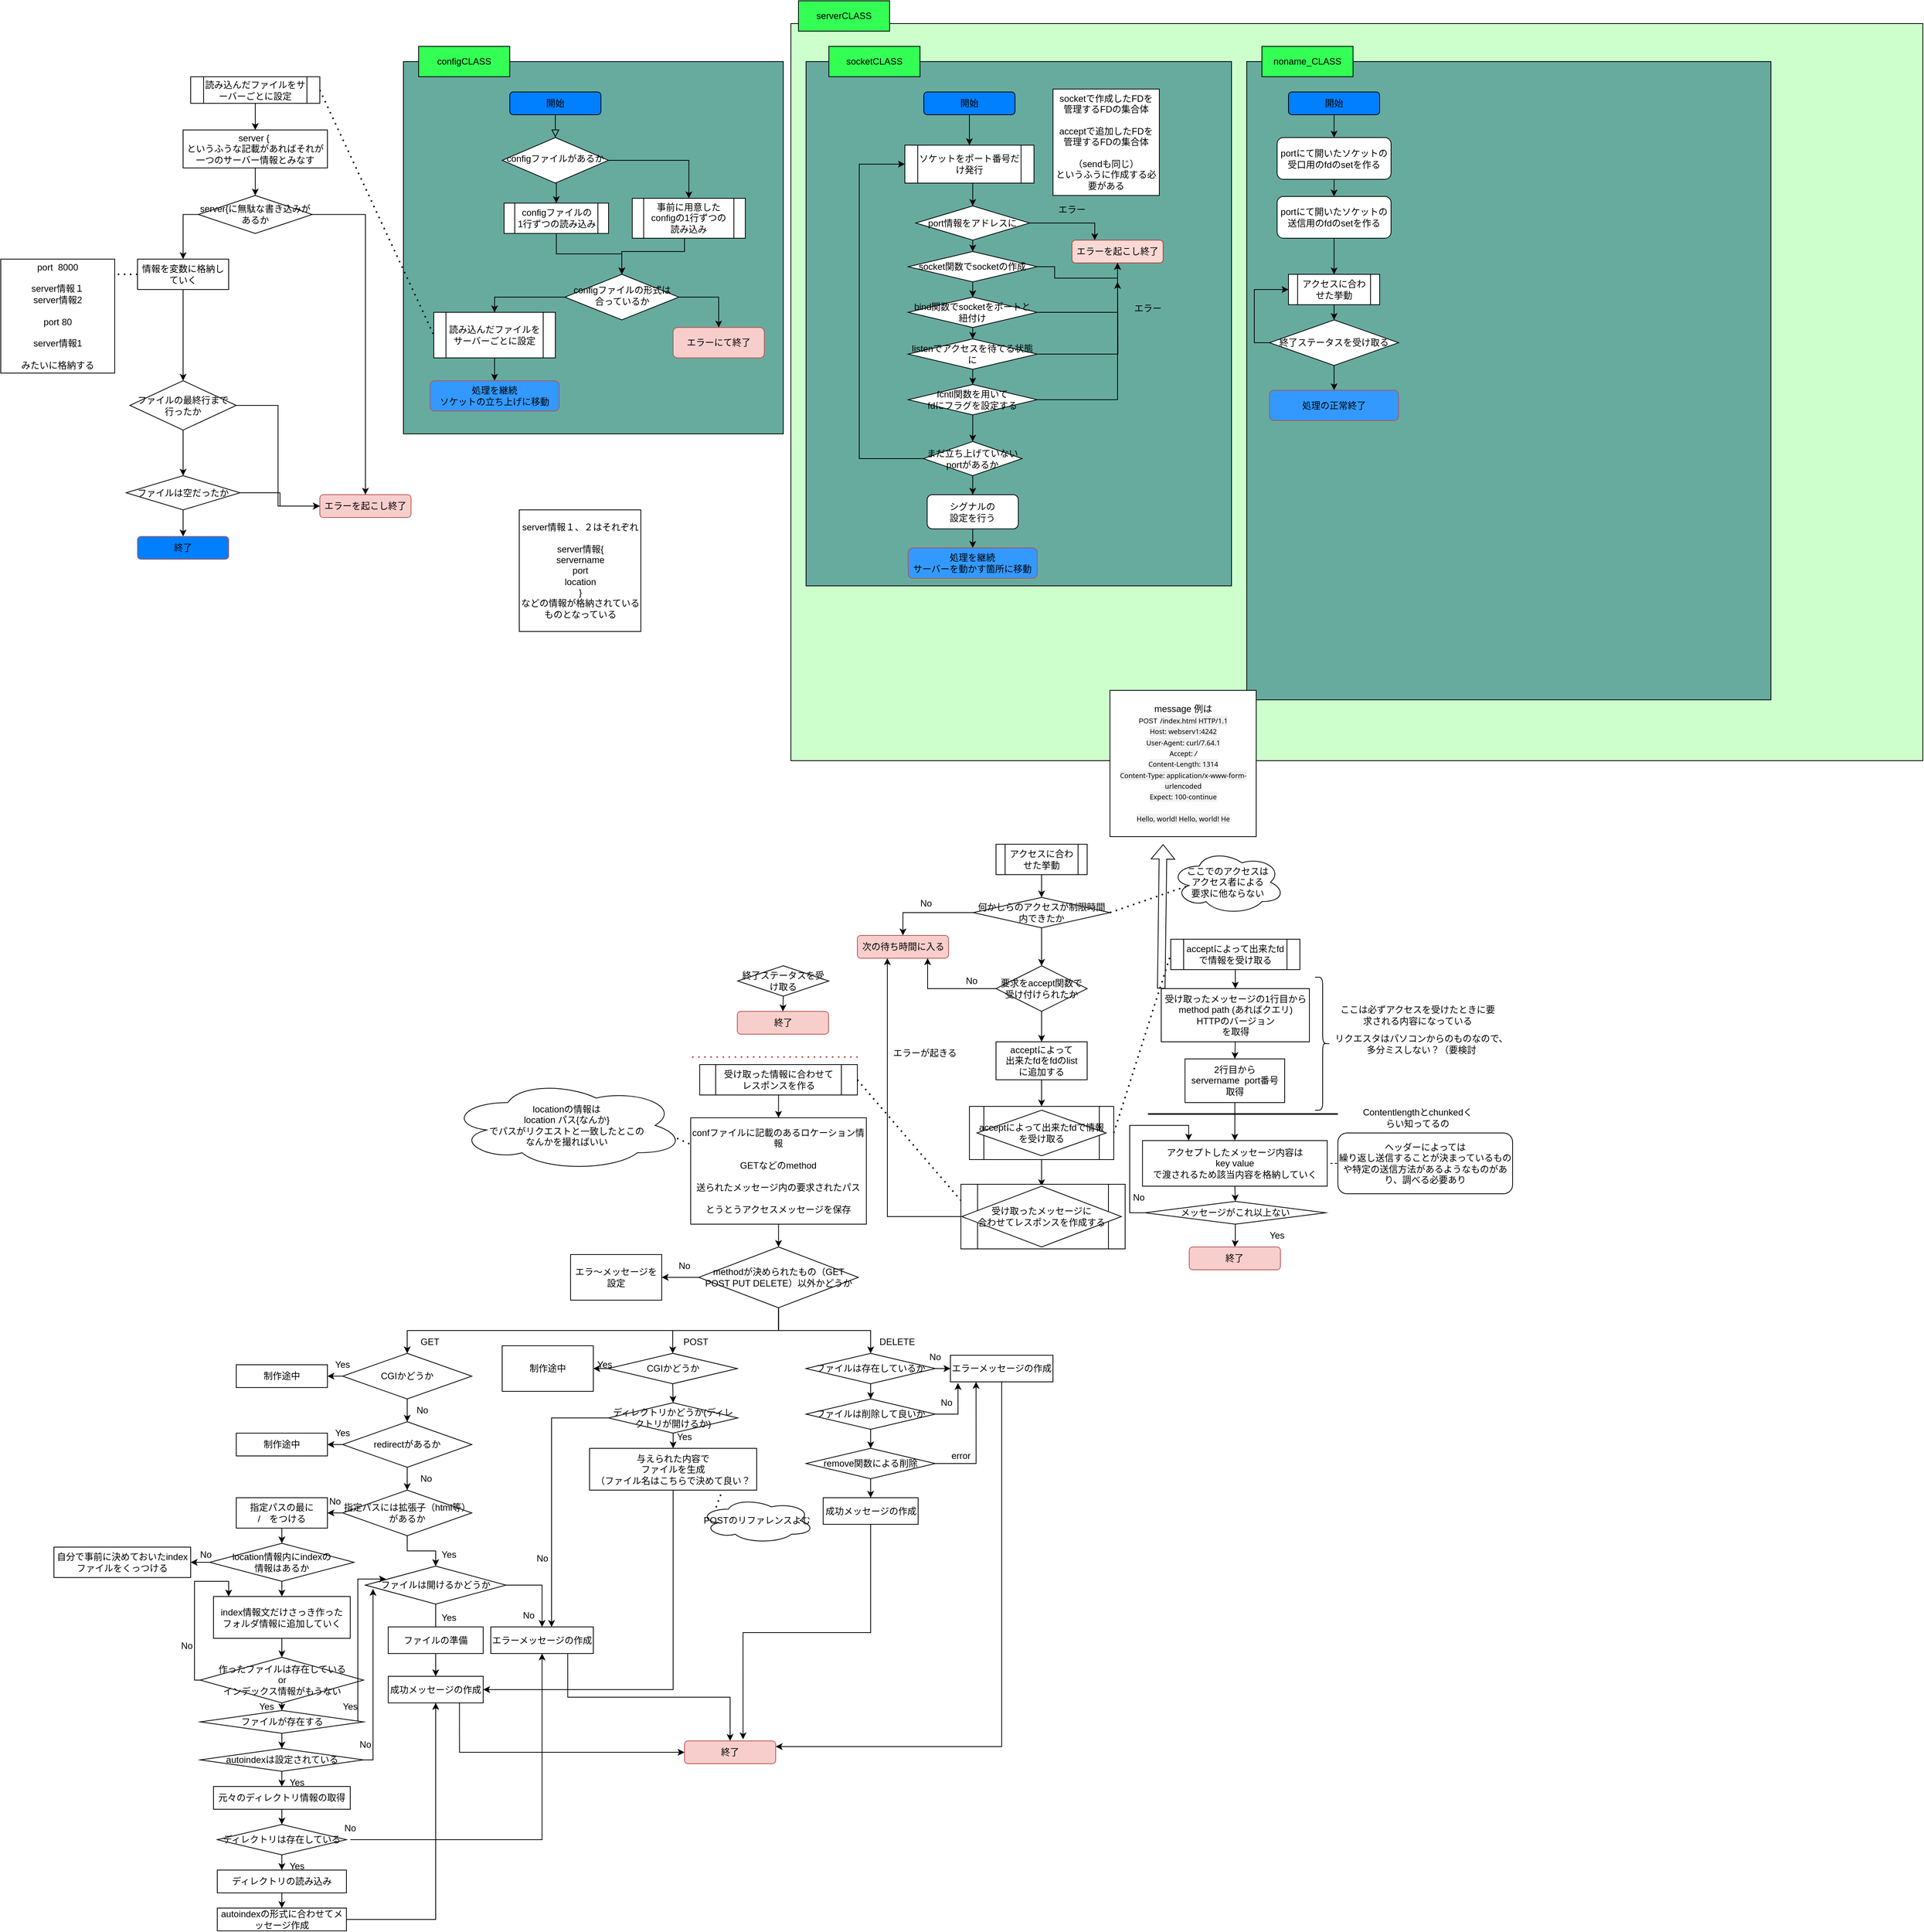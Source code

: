 <mxfile version="21.6.8" type="github">
  <diagram id="C5RBs43oDa-KdzZeNtuy" name="Page-1">
    <mxGraphModel dx="2634" dy="2764" grid="1" gridSize="10" guides="1" tooltips="1" connect="1" arrows="1" fold="1" page="1" pageScale="1" pageWidth="1200" pageHeight="1920" math="0" shadow="0">
      <root>
        <mxCell id="WIyWlLk6GJQsqaUBKTNV-0" />
        <mxCell id="WIyWlLk6GJQsqaUBKTNV-1" parent="WIyWlLk6GJQsqaUBKTNV-0" />
        <mxCell id="3WmoR-G_B5nVBsZNZQ5g-19" value="" style="rounded=0;whiteSpace=wrap;html=1;fillColor=#CCFFCC;" vertex="1" parent="WIyWlLk6GJQsqaUBKTNV-1">
          <mxGeometry x="120" y="-450" width="1490" height="970" as="geometry" />
        </mxCell>
        <mxCell id="3WmoR-G_B5nVBsZNZQ5g-18" value="" style="rounded=0;whiteSpace=wrap;html=1;fillColor=#67AB9F;" vertex="1" parent="WIyWlLk6GJQsqaUBKTNV-1">
          <mxGeometry x="720" y="-400" width="690" height="840" as="geometry" />
        </mxCell>
        <mxCell id="3WmoR-G_B5nVBsZNZQ5g-14" value="" style="rounded=0;whiteSpace=wrap;html=1;fillColor=#67AB9F;" vertex="1" parent="WIyWlLk6GJQsqaUBKTNV-1">
          <mxGeometry x="140" y="-400" width="560" height="690" as="geometry" />
        </mxCell>
        <mxCell id="3WmoR-G_B5nVBsZNZQ5g-5" value="" style="rounded=0;whiteSpace=wrap;html=1;fillColor=#67AB9F;" vertex="1" parent="WIyWlLk6GJQsqaUBKTNV-1">
          <mxGeometry x="-390" y="-400" width="500" height="490" as="geometry" />
        </mxCell>
        <mxCell id="3WmoR-G_B5nVBsZNZQ5g-4" style="edgeStyle=orthogonalEdgeStyle;rounded=0;orthogonalLoop=1;jettySize=auto;html=1;exitX=0.5;exitY=1;exitDx=0;exitDy=0;entryX=0.5;entryY=0;entryDx=0;entryDy=0;" edge="1" parent="WIyWlLk6GJQsqaUBKTNV-1" source="JqIszidguOzUqe5P66ZB-24" target="3WmoR-G_B5nVBsZNZQ5g-3">
          <mxGeometry relative="1" as="geometry" />
        </mxCell>
        <mxCell id="JqIszidguOzUqe5P66ZB-24" value="読み込んだファイルをサーバーごとに設定" style="shape=process;whiteSpace=wrap;html=1;backgroundOutline=1;" parent="WIyWlLk6GJQsqaUBKTNV-1" vertex="1">
          <mxGeometry x="-350" y="-70" width="160" height="60" as="geometry" />
        </mxCell>
        <mxCell id="WIyWlLk6GJQsqaUBKTNV-2" value="" style="rounded=0;html=1;jettySize=auto;orthogonalLoop=1;fontSize=11;endArrow=block;endFill=0;endSize=8;strokeWidth=1;shadow=0;labelBackgroundColor=none;edgeStyle=orthogonalEdgeStyle;" parent="WIyWlLk6GJQsqaUBKTNV-1" source="WIyWlLk6GJQsqaUBKTNV-3" target="WIyWlLk6GJQsqaUBKTNV-6" edge="1">
          <mxGeometry relative="1" as="geometry" />
        </mxCell>
        <mxCell id="WIyWlLk6GJQsqaUBKTNV-3" value="開始" style="rounded=1;whiteSpace=wrap;html=1;fontSize=12;glass=0;strokeWidth=1;shadow=0;fillColor=#007FFF;" parent="WIyWlLk6GJQsqaUBKTNV-1" vertex="1">
          <mxGeometry x="-250" y="-360" width="120" height="30" as="geometry" />
        </mxCell>
        <mxCell id="JqIszidguOzUqe5P66ZB-6" style="edgeStyle=orthogonalEdgeStyle;rounded=0;orthogonalLoop=1;jettySize=auto;html=1;exitX=0.5;exitY=1;exitDx=0;exitDy=0;entryX=0.5;entryY=0;entryDx=0;entryDy=0;" parent="WIyWlLk6GJQsqaUBKTNV-1" source="WIyWlLk6GJQsqaUBKTNV-6" target="JqIszidguOzUqe5P66ZB-0" edge="1">
          <mxGeometry relative="1" as="geometry" />
        </mxCell>
        <mxCell id="JqIszidguOzUqe5P66ZB-11" style="edgeStyle=orthogonalEdgeStyle;rounded=0;orthogonalLoop=1;jettySize=auto;html=1;exitX=1;exitY=0.5;exitDx=0;exitDy=0;" parent="WIyWlLk6GJQsqaUBKTNV-1" source="WIyWlLk6GJQsqaUBKTNV-6" target="JqIszidguOzUqe5P66ZB-10" edge="1">
          <mxGeometry relative="1" as="geometry" />
        </mxCell>
        <mxCell id="WIyWlLk6GJQsqaUBKTNV-6" value="configファイルがあるか" style="rhombus;whiteSpace=wrap;html=1;shadow=0;fontFamily=Helvetica;fontSize=12;align=center;strokeWidth=1;spacing=6;spacingTop=-4;" parent="WIyWlLk6GJQsqaUBKTNV-1" vertex="1">
          <mxGeometry x="-260" y="-300" width="140" height="60" as="geometry" />
        </mxCell>
        <mxCell id="WIyWlLk6GJQsqaUBKTNV-7" value="エラーにて終了" style="rounded=1;whiteSpace=wrap;html=1;fontSize=12;glass=0;strokeWidth=1;shadow=0;fillColor=#f8cecc;strokeColor=#b85450;" parent="WIyWlLk6GJQsqaUBKTNV-1" vertex="1">
          <mxGeometry x="-35" y="-50" width="120" height="40" as="geometry" />
        </mxCell>
        <mxCell id="3WmoR-G_B5nVBsZNZQ5g-1" style="edgeStyle=orthogonalEdgeStyle;rounded=0;orthogonalLoop=1;jettySize=auto;html=1;exitX=1;exitY=0.5;exitDx=0;exitDy=0;" edge="1" parent="WIyWlLk6GJQsqaUBKTNV-1" source="WIyWlLk6GJQsqaUBKTNV-10" target="WIyWlLk6GJQsqaUBKTNV-7">
          <mxGeometry relative="1" as="geometry" />
        </mxCell>
        <mxCell id="3WmoR-G_B5nVBsZNZQ5g-2" style="edgeStyle=orthogonalEdgeStyle;rounded=0;orthogonalLoop=1;jettySize=auto;html=1;exitX=0;exitY=0.5;exitDx=0;exitDy=0;entryX=0.5;entryY=0;entryDx=0;entryDy=0;" edge="1" parent="WIyWlLk6GJQsqaUBKTNV-1" source="WIyWlLk6GJQsqaUBKTNV-10" target="JqIszidguOzUqe5P66ZB-24">
          <mxGeometry relative="1" as="geometry" />
        </mxCell>
        <mxCell id="WIyWlLk6GJQsqaUBKTNV-10" value="configファイルの形式は合っているか" style="rhombus;whiteSpace=wrap;html=1;shadow=0;fontFamily=Helvetica;fontSize=12;align=center;strokeWidth=1;spacing=6;spacingTop=-4;" parent="WIyWlLk6GJQsqaUBKTNV-1" vertex="1">
          <mxGeometry x="-177.5" y="-120" width="150" height="60" as="geometry" />
        </mxCell>
        <mxCell id="3WmoR-G_B5nVBsZNZQ5g-10" style="edgeStyle=orthogonalEdgeStyle;rounded=0;orthogonalLoop=1;jettySize=auto;html=1;exitX=0.5;exitY=1;exitDx=0;exitDy=0;entryX=0.5;entryY=0;entryDx=0;entryDy=0;" edge="1" parent="WIyWlLk6GJQsqaUBKTNV-1" source="TDGCKYTghO1cMnS2qYgm-3" target="JqIszidguOzUqe5P66ZB-64">
          <mxGeometry relative="1" as="geometry" />
        </mxCell>
        <mxCell id="TDGCKYTghO1cMnS2qYgm-3" value="ソケットをポート番号だけ発行" style="shape=process;whiteSpace=wrap;html=1;backgroundOutline=1;" parent="WIyWlLk6GJQsqaUBKTNV-1" vertex="1">
          <mxGeometry x="270" y="-290" width="170" height="50" as="geometry" />
        </mxCell>
        <mxCell id="TDGCKYTghO1cMnS2qYgm-18" style="edgeStyle=orthogonalEdgeStyle;rounded=0;orthogonalLoop=1;jettySize=auto;html=1;exitX=0.5;exitY=1;exitDx=0;exitDy=0;entryX=0.5;entryY=0;entryDx=0;entryDy=0;" parent="WIyWlLk6GJQsqaUBKTNV-1" source="TDGCKYTghO1cMnS2qYgm-14" target="TDGCKYTghO1cMnS2qYgm-17" edge="1">
          <mxGeometry relative="1" as="geometry" />
        </mxCell>
        <mxCell id="TDGCKYTghO1cMnS2qYgm-14" value="終了ステータスを受け取る" style="rhombus;whiteSpace=wrap;html=1;" parent="WIyWlLk6GJQsqaUBKTNV-1" vertex="1">
          <mxGeometry x="50" y="790" width="120" height="40" as="geometry" />
        </mxCell>
        <mxCell id="TDGCKYTghO1cMnS2qYgm-17" value="終了" style="rounded=1;whiteSpace=wrap;html=1;fontSize=12;glass=0;strokeWidth=1;shadow=0;fillColor=#f8cecc;strokeColor=#b85450;" parent="WIyWlLk6GJQsqaUBKTNV-1" vertex="1">
          <mxGeometry x="49.5" y="850" width="120" height="30" as="geometry" />
        </mxCell>
        <mxCell id="JqIszidguOzUqe5P66ZB-7" style="edgeStyle=orthogonalEdgeStyle;rounded=0;orthogonalLoop=1;jettySize=auto;html=1;exitX=0.5;exitY=1;exitDx=0;exitDy=0;entryX=0.5;entryY=0;entryDx=0;entryDy=0;" parent="WIyWlLk6GJQsqaUBKTNV-1" source="JqIszidguOzUqe5P66ZB-0" target="WIyWlLk6GJQsqaUBKTNV-10" edge="1">
          <mxGeometry relative="1" as="geometry" />
        </mxCell>
        <mxCell id="JqIszidguOzUqe5P66ZB-0" value="configファイルの&lt;br&gt;1行ずつの読み込み" style="shape=process;whiteSpace=wrap;html=1;backgroundOutline=1;" parent="WIyWlLk6GJQsqaUBKTNV-1" vertex="1">
          <mxGeometry x="-257.5" y="-213.75" width="137.5" height="40" as="geometry" />
        </mxCell>
        <mxCell id="3WmoR-G_B5nVBsZNZQ5g-0" style="edgeStyle=orthogonalEdgeStyle;rounded=0;orthogonalLoop=1;jettySize=auto;html=1;exitX=0.5;exitY=1;exitDx=0;exitDy=0;entryX=0.5;entryY=0;entryDx=0;entryDy=0;" edge="1" parent="WIyWlLk6GJQsqaUBKTNV-1" source="JqIszidguOzUqe5P66ZB-10" target="WIyWlLk6GJQsqaUBKTNV-10">
          <mxGeometry relative="1" as="geometry">
            <Array as="points">
              <mxPoint x="-20" y="-167" />
              <mxPoint x="-20" y="-150" />
              <mxPoint x="-102" y="-150" />
            </Array>
          </mxGeometry>
        </mxCell>
        <mxCell id="JqIszidguOzUqe5P66ZB-10" value="事前に用意した&lt;br&gt;configの1行ずつの&lt;br&gt;読み込み" style="shape=process;whiteSpace=wrap;html=1;backgroundOutline=1;" parent="WIyWlLk6GJQsqaUBKTNV-1" vertex="1">
          <mxGeometry x="-88.75" y="-220" width="148.75" height="52.5" as="geometry" />
        </mxCell>
        <mxCell id="JqIszidguOzUqe5P66ZB-31" style="edgeStyle=orthogonalEdgeStyle;rounded=0;orthogonalLoop=1;jettySize=auto;html=1;exitX=0.5;exitY=1;exitDx=0;exitDy=0;entryX=0.5;entryY=0;entryDx=0;entryDy=0;" parent="WIyWlLk6GJQsqaUBKTNV-1" source="JqIszidguOzUqe5P66ZB-29" target="JqIszidguOzUqe5P66ZB-30" edge="1">
          <mxGeometry relative="1" as="geometry" />
        </mxCell>
        <mxCell id="JqIszidguOzUqe5P66ZB-29" value="読み込んだファイルをサーバーごとに設定" style="shape=process;whiteSpace=wrap;html=1;backgroundOutline=1;" parent="WIyWlLk6GJQsqaUBKTNV-1" vertex="1">
          <mxGeometry x="-670" y="-380" width="170" height="35" as="geometry" />
        </mxCell>
        <mxCell id="JqIszidguOzUqe5P66ZB-33" style="edgeStyle=orthogonalEdgeStyle;rounded=0;orthogonalLoop=1;jettySize=auto;html=1;exitX=0.5;exitY=1;exitDx=0;exitDy=0;entryX=0.5;entryY=0;entryDx=0;entryDy=0;" parent="WIyWlLk6GJQsqaUBKTNV-1" source="JqIszidguOzUqe5P66ZB-30" target="JqIszidguOzUqe5P66ZB-32" edge="1">
          <mxGeometry relative="1" as="geometry" />
        </mxCell>
        <mxCell id="JqIszidguOzUqe5P66ZB-30" value="server {&amp;nbsp;&lt;br&gt;というふうな記載があればそれが一つのサーバー情報とみなす" style="rounded=0;whiteSpace=wrap;html=1;" parent="WIyWlLk6GJQsqaUBKTNV-1" vertex="1">
          <mxGeometry x="-680" y="-310" width="190" height="50" as="geometry" />
        </mxCell>
        <mxCell id="JqIszidguOzUqe5P66ZB-36" style="edgeStyle=orthogonalEdgeStyle;rounded=0;orthogonalLoop=1;jettySize=auto;html=1;exitX=1;exitY=0.5;exitDx=0;exitDy=0;entryX=0.5;entryY=0;entryDx=0;entryDy=0;" parent="WIyWlLk6GJQsqaUBKTNV-1" source="JqIszidguOzUqe5P66ZB-32" target="JqIszidguOzUqe5P66ZB-35" edge="1">
          <mxGeometry relative="1" as="geometry">
            <mxPoint x="-198" y="190" as="targetPoint" />
          </mxGeometry>
        </mxCell>
        <mxCell id="JqIszidguOzUqe5P66ZB-39" style="edgeStyle=orthogonalEdgeStyle;rounded=0;orthogonalLoop=1;jettySize=auto;html=1;exitX=0;exitY=0.5;exitDx=0;exitDy=0;entryX=0.5;entryY=0;entryDx=0;entryDy=0;" parent="WIyWlLk6GJQsqaUBKTNV-1" source="JqIszidguOzUqe5P66ZB-32" target="JqIszidguOzUqe5P66ZB-38" edge="1">
          <mxGeometry relative="1" as="geometry" />
        </mxCell>
        <mxCell id="JqIszidguOzUqe5P66ZB-32" value="server{に無駄な書き込みがあるか" style="rhombus;whiteSpace=wrap;html=1;" parent="WIyWlLk6GJQsqaUBKTNV-1" vertex="1">
          <mxGeometry x="-660" y="-223.75" width="150" height="50" as="geometry" />
        </mxCell>
        <mxCell id="JqIszidguOzUqe5P66ZB-35" value="エラーを起こし終了" style="rounded=1;whiteSpace=wrap;html=1;fillColor=#f8cecc;strokeColor=#b85450;" parent="WIyWlLk6GJQsqaUBKTNV-1" vertex="1">
          <mxGeometry x="-500" y="170" width="120" height="30" as="geometry" />
        </mxCell>
        <mxCell id="JqIszidguOzUqe5P66ZB-41" style="edgeStyle=orthogonalEdgeStyle;rounded=0;orthogonalLoop=1;jettySize=auto;html=1;exitX=0.5;exitY=1;exitDx=0;exitDy=0;entryX=0.5;entryY=0;entryDx=0;entryDy=0;" parent="WIyWlLk6GJQsqaUBKTNV-1" source="JqIszidguOzUqe5P66ZB-38" target="JqIszidguOzUqe5P66ZB-40" edge="1">
          <mxGeometry relative="1" as="geometry" />
        </mxCell>
        <mxCell id="JqIszidguOzUqe5P66ZB-38" value="情報を変数に格納していく" style="rounded=0;whiteSpace=wrap;html=1;" parent="WIyWlLk6GJQsqaUBKTNV-1" vertex="1">
          <mxGeometry x="-740" y="-140" width="120" height="40" as="geometry" />
        </mxCell>
        <mxCell id="JqIszidguOzUqe5P66ZB-51" style="edgeStyle=orthogonalEdgeStyle;rounded=0;orthogonalLoop=1;jettySize=auto;html=1;exitX=0.5;exitY=1;exitDx=0;exitDy=0;entryX=0.5;entryY=0;entryDx=0;entryDy=0;" parent="WIyWlLk6GJQsqaUBKTNV-1" source="JqIszidguOzUqe5P66ZB-40" target="JqIszidguOzUqe5P66ZB-49" edge="1">
          <mxGeometry relative="1" as="geometry" />
        </mxCell>
        <mxCell id="3WmoR-G_B5nVBsZNZQ5g-8" style="edgeStyle=orthogonalEdgeStyle;rounded=0;orthogonalLoop=1;jettySize=auto;html=1;exitX=1;exitY=0.5;exitDx=0;exitDy=0;entryX=0;entryY=0.5;entryDx=0;entryDy=0;" edge="1" parent="WIyWlLk6GJQsqaUBKTNV-1" source="JqIszidguOzUqe5P66ZB-40" target="JqIszidguOzUqe5P66ZB-35">
          <mxGeometry relative="1" as="geometry" />
        </mxCell>
        <mxCell id="JqIszidguOzUqe5P66ZB-40" value="ファイルの最終行まで&lt;br&gt;行ったか" style="rhombus;whiteSpace=wrap;html=1;" parent="WIyWlLk6GJQsqaUBKTNV-1" vertex="1">
          <mxGeometry x="-750" y="20" width="140" height="65" as="geometry" />
        </mxCell>
        <mxCell id="JqIszidguOzUqe5P66ZB-52" style="edgeStyle=orthogonalEdgeStyle;rounded=0;orthogonalLoop=1;jettySize=auto;html=1;exitX=1;exitY=0.5;exitDx=0;exitDy=0;entryX=0;entryY=0.5;entryDx=0;entryDy=0;" parent="WIyWlLk6GJQsqaUBKTNV-1" source="JqIszidguOzUqe5P66ZB-49" target="JqIszidguOzUqe5P66ZB-35" edge="1">
          <mxGeometry relative="1" as="geometry">
            <mxPoint x="-510" y="155" as="targetPoint" />
          </mxGeometry>
        </mxCell>
        <mxCell id="JqIszidguOzUqe5P66ZB-55" style="edgeStyle=orthogonalEdgeStyle;rounded=0;orthogonalLoop=1;jettySize=auto;html=1;exitX=0.5;exitY=1;exitDx=0;exitDy=0;entryX=0.5;entryY=0;entryDx=0;entryDy=0;" parent="WIyWlLk6GJQsqaUBKTNV-1" source="JqIszidguOzUqe5P66ZB-49" target="JqIszidguOzUqe5P66ZB-54" edge="1">
          <mxGeometry relative="1" as="geometry" />
        </mxCell>
        <mxCell id="JqIszidguOzUqe5P66ZB-49" value="ファイルは空だったか" style="rhombus;whiteSpace=wrap;html=1;" parent="WIyWlLk6GJQsqaUBKTNV-1" vertex="1">
          <mxGeometry x="-755" y="145" width="150" height="45" as="geometry" />
        </mxCell>
        <mxCell id="JqIszidguOzUqe5P66ZB-54" value="終了" style="rounded=1;whiteSpace=wrap;html=1;fillColor=#007FFF;strokeColor=#b85450;" parent="WIyWlLk6GJQsqaUBKTNV-1" vertex="1">
          <mxGeometry x="-740" y="225" width="120" height="30" as="geometry" />
        </mxCell>
        <mxCell id="JqIszidguOzUqe5P66ZB-57" value="port &amp;nbsp;8000&lt;br&gt;&lt;br&gt;server情報１&lt;br&gt;server情報2&lt;br&gt;&lt;br&gt;port 80&lt;br&gt;&lt;br&gt;server情報1&lt;br&gt;&lt;br&gt;みたいに格納する" style="whiteSpace=wrap;html=1;aspect=fixed;" parent="WIyWlLk6GJQsqaUBKTNV-1" vertex="1">
          <mxGeometry x="-920" y="-140" width="150" height="150" as="geometry" />
        </mxCell>
        <mxCell id="JqIszidguOzUqe5P66ZB-59" value="" style="endArrow=none;dashed=1;html=1;dashPattern=1 3;strokeWidth=2;rounded=0;entryX=1.027;entryY=0.133;entryDx=0;entryDy=0;exitX=0;exitY=0.5;exitDx=0;exitDy=0;entryPerimeter=0;" parent="WIyWlLk6GJQsqaUBKTNV-1" source="JqIszidguOzUqe5P66ZB-38" target="JqIszidguOzUqe5P66ZB-57" edge="1">
          <mxGeometry width="50" height="50" relative="1" as="geometry">
            <mxPoint x="-595" y="445" as="sourcePoint" />
            <mxPoint x="-450" y="310" as="targetPoint" />
          </mxGeometry>
        </mxCell>
        <mxCell id="JqIszidguOzUqe5P66ZB-68" style="edgeStyle=orthogonalEdgeStyle;rounded=0;orthogonalLoop=1;jettySize=auto;html=1;exitX=1;exitY=0.5;exitDx=0;exitDy=0;entryX=0.25;entryY=0;entryDx=0;entryDy=0;" parent="WIyWlLk6GJQsqaUBKTNV-1" source="JqIszidguOzUqe5P66ZB-64" target="JqIszidguOzUqe5P66ZB-67" edge="1">
          <mxGeometry relative="1" as="geometry">
            <Array as="points">
              <mxPoint x="520" y="-187" />
            </Array>
          </mxGeometry>
        </mxCell>
        <mxCell id="JqIszidguOzUqe5P66ZB-72" style="edgeStyle=orthogonalEdgeStyle;rounded=0;orthogonalLoop=1;jettySize=auto;html=1;exitX=0.5;exitY=1;exitDx=0;exitDy=0;entryX=0.5;entryY=0;entryDx=0;entryDy=0;" parent="WIyWlLk6GJQsqaUBKTNV-1" source="JqIszidguOzUqe5P66ZB-64" target="JqIszidguOzUqe5P66ZB-71" edge="1">
          <mxGeometry relative="1" as="geometry" />
        </mxCell>
        <mxCell id="JqIszidguOzUqe5P66ZB-64" value="port情報をアドレスに" style="rhombus;whiteSpace=wrap;html=1;" parent="WIyWlLk6GJQsqaUBKTNV-1" vertex="1">
          <mxGeometry x="284.38" y="-210" width="150" height="45" as="geometry" />
        </mxCell>
        <mxCell id="JqIszidguOzUqe5P66ZB-67" value="エラーを起こし終了" style="rounded=1;whiteSpace=wrap;html=1;fillColor=#fad9d5;strokeColor=#ae4132;" parent="WIyWlLk6GJQsqaUBKTNV-1" vertex="1">
          <mxGeometry x="490" y="-165" width="120" height="30" as="geometry" />
        </mxCell>
        <mxCell id="JqIszidguOzUqe5P66ZB-69" value="エラー" style="text;html=1;strokeColor=none;fillColor=none;align=center;verticalAlign=middle;whiteSpace=wrap;rounded=0;" parent="WIyWlLk6GJQsqaUBKTNV-1" vertex="1">
          <mxGeometry x="460" y="-220" width="60" height="30" as="geometry" />
        </mxCell>
        <mxCell id="JqIszidguOzUqe5P66ZB-73" style="edgeStyle=orthogonalEdgeStyle;rounded=0;orthogonalLoop=1;jettySize=auto;html=1;exitX=1;exitY=0.5;exitDx=0;exitDy=0;entryX=0.5;entryY=1;entryDx=0;entryDy=0;" parent="WIyWlLk6GJQsqaUBKTNV-1" source="JqIszidguOzUqe5P66ZB-71" target="JqIszidguOzUqe5P66ZB-67" edge="1">
          <mxGeometry relative="1" as="geometry" />
        </mxCell>
        <mxCell id="JqIszidguOzUqe5P66ZB-76" style="edgeStyle=orthogonalEdgeStyle;rounded=0;orthogonalLoop=1;jettySize=auto;html=1;exitX=0.5;exitY=1;exitDx=0;exitDy=0;entryX=0.5;entryY=0;entryDx=0;entryDy=0;" parent="WIyWlLk6GJQsqaUBKTNV-1" source="JqIszidguOzUqe5P66ZB-71" target="JqIszidguOzUqe5P66ZB-75" edge="1">
          <mxGeometry relative="1" as="geometry" />
        </mxCell>
        <mxCell id="JqIszidguOzUqe5P66ZB-71" value="socket関数でsocketの作成" style="rhombus;whiteSpace=wrap;html=1;" parent="WIyWlLk6GJQsqaUBKTNV-1" vertex="1">
          <mxGeometry x="274.38" y="-150" width="170" height="40" as="geometry" />
        </mxCell>
        <mxCell id="JqIszidguOzUqe5P66ZB-74" value="エラー" style="text;html=1;strokeColor=none;fillColor=none;align=center;verticalAlign=middle;whiteSpace=wrap;rounded=0;" parent="WIyWlLk6GJQsqaUBKTNV-1" vertex="1">
          <mxGeometry x="560.0" y="-90" width="60" height="30" as="geometry" />
        </mxCell>
        <mxCell id="JqIszidguOzUqe5P66ZB-77" style="edgeStyle=orthogonalEdgeStyle;rounded=0;orthogonalLoop=1;jettySize=auto;html=1;exitX=1;exitY=0.5;exitDx=0;exitDy=0;entryX=0.5;entryY=1;entryDx=0;entryDy=0;" parent="WIyWlLk6GJQsqaUBKTNV-1" source="JqIszidguOzUqe5P66ZB-75" target="JqIszidguOzUqe5P66ZB-67" edge="1">
          <mxGeometry relative="1" as="geometry" />
        </mxCell>
        <mxCell id="JqIszidguOzUqe5P66ZB-79" style="edgeStyle=orthogonalEdgeStyle;rounded=0;orthogonalLoop=1;jettySize=auto;html=1;exitX=0.5;exitY=1;exitDx=0;exitDy=0;entryX=0.5;entryY=0;entryDx=0;entryDy=0;" parent="WIyWlLk6GJQsqaUBKTNV-1" source="JqIszidguOzUqe5P66ZB-75" target="JqIszidguOzUqe5P66ZB-78" edge="1">
          <mxGeometry relative="1" as="geometry" />
        </mxCell>
        <mxCell id="JqIszidguOzUqe5P66ZB-75" value="bind関数でsocketをポートと&lt;br&gt;紐付け" style="rhombus;whiteSpace=wrap;html=1;" parent="WIyWlLk6GJQsqaUBKTNV-1" vertex="1">
          <mxGeometry x="274.38" y="-90" width="170" height="40" as="geometry" />
        </mxCell>
        <mxCell id="JqIszidguOzUqe5P66ZB-80" style="edgeStyle=orthogonalEdgeStyle;rounded=0;orthogonalLoop=1;jettySize=auto;html=1;exitX=1;exitY=0.5;exitDx=0;exitDy=0;" parent="WIyWlLk6GJQsqaUBKTNV-1" source="JqIszidguOzUqe5P66ZB-78" edge="1">
          <mxGeometry relative="1" as="geometry">
            <mxPoint x="550.0" y="-110" as="targetPoint" />
          </mxGeometry>
        </mxCell>
        <mxCell id="JqIszidguOzUqe5P66ZB-82" style="edgeStyle=orthogonalEdgeStyle;rounded=0;orthogonalLoop=1;jettySize=auto;html=1;exitX=0.5;exitY=1;exitDx=0;exitDy=0;entryX=0.5;entryY=0;entryDx=0;entryDy=0;" parent="WIyWlLk6GJQsqaUBKTNV-1" source="JqIszidguOzUqe5P66ZB-78" target="JqIszidguOzUqe5P66ZB-81" edge="1">
          <mxGeometry relative="1" as="geometry" />
        </mxCell>
        <mxCell id="JqIszidguOzUqe5P66ZB-78" value="listenでアクセスを待てる状態に" style="rhombus;whiteSpace=wrap;html=1;" parent="WIyWlLk6GJQsqaUBKTNV-1" vertex="1">
          <mxGeometry x="274.38" y="-35" width="170" height="40" as="geometry" />
        </mxCell>
        <mxCell id="JqIszidguOzUqe5P66ZB-83" style="edgeStyle=orthogonalEdgeStyle;rounded=0;orthogonalLoop=1;jettySize=auto;html=1;exitX=1;exitY=0.5;exitDx=0;exitDy=0;entryX=0.5;entryY=1;entryDx=0;entryDy=0;" parent="WIyWlLk6GJQsqaUBKTNV-1" source="JqIszidguOzUqe5P66ZB-81" target="JqIszidguOzUqe5P66ZB-67" edge="1">
          <mxGeometry relative="1" as="geometry" />
        </mxCell>
        <mxCell id="3WmoR-G_B5nVBsZNZQ5g-11" style="edgeStyle=orthogonalEdgeStyle;rounded=0;orthogonalLoop=1;jettySize=auto;html=1;exitX=0.5;exitY=1;exitDx=0;exitDy=0;entryX=0.5;entryY=0;entryDx=0;entryDy=0;" edge="1" parent="WIyWlLk6GJQsqaUBKTNV-1" source="JqIszidguOzUqe5P66ZB-81" target="JqIszidguOzUqe5P66ZB-100">
          <mxGeometry relative="1" as="geometry" />
        </mxCell>
        <mxCell id="JqIszidguOzUqe5P66ZB-81" value="fcntl関数を用いて&lt;br&gt;fdにフラグを設定する" style="rhombus;whiteSpace=wrap;html=1;" parent="WIyWlLk6GJQsqaUBKTNV-1" vertex="1">
          <mxGeometry x="274.38" y="25" width="170" height="40" as="geometry" />
        </mxCell>
        <mxCell id="JqIszidguOzUqe5P66ZB-93" style="edgeStyle=orthogonalEdgeStyle;rounded=0;orthogonalLoop=1;jettySize=auto;html=1;exitX=0.5;exitY=1;exitDx=0;exitDy=0;entryX=0.5;entryY=0;entryDx=0;entryDy=0;" parent="WIyWlLk6GJQsqaUBKTNV-1" source="JqIszidguOzUqe5P66ZB-91" target="JqIszidguOzUqe5P66ZB-92" edge="1">
          <mxGeometry relative="1" as="geometry" />
        </mxCell>
        <mxCell id="3WmoR-G_B5nVBsZNZQ5g-33" style="edgeStyle=orthogonalEdgeStyle;rounded=0;orthogonalLoop=1;jettySize=auto;html=1;exitX=0.5;exitY=1;exitDx=0;exitDy=0;entryX=0.5;entryY=0;entryDx=0;entryDy=0;" edge="1" parent="WIyWlLk6GJQsqaUBKTNV-1" source="JqIszidguOzUqe5P66ZB-89" target="3WmoR-G_B5nVBsZNZQ5g-32">
          <mxGeometry relative="1" as="geometry" />
        </mxCell>
        <mxCell id="JqIszidguOzUqe5P66ZB-89" value="アクセスに合わせた挙動" style="shape=process;whiteSpace=wrap;html=1;backgroundOutline=1;" parent="WIyWlLk6GJQsqaUBKTNV-1" vertex="1">
          <mxGeometry x="775" y="-120" width="120" height="40" as="geometry" />
        </mxCell>
        <mxCell id="JqIszidguOzUqe5P66ZB-91" value="アクセスに合わせた挙動" style="shape=process;whiteSpace=wrap;html=1;backgroundOutline=1;" parent="WIyWlLk6GJQsqaUBKTNV-1" vertex="1">
          <mxGeometry x="390" y="630" width="120" height="40" as="geometry" />
        </mxCell>
        <mxCell id="JqIszidguOzUqe5P66ZB-95" style="edgeStyle=orthogonalEdgeStyle;rounded=0;orthogonalLoop=1;jettySize=auto;html=1;exitX=0;exitY=0.5;exitDx=0;exitDy=0;entryX=0.5;entryY=0;entryDx=0;entryDy=0;" parent="WIyWlLk6GJQsqaUBKTNV-1" source="JqIszidguOzUqe5P66ZB-92" target="JqIszidguOzUqe5P66ZB-94" edge="1">
          <mxGeometry relative="1" as="geometry" />
        </mxCell>
        <mxCell id="JqIszidguOzUqe5P66ZB-116" style="edgeStyle=orthogonalEdgeStyle;rounded=0;orthogonalLoop=1;jettySize=auto;html=1;exitX=0.5;exitY=1;exitDx=0;exitDy=0;entryX=0.5;entryY=0;entryDx=0;entryDy=0;" parent="WIyWlLk6GJQsqaUBKTNV-1" source="JqIszidguOzUqe5P66ZB-92" target="JqIszidguOzUqe5P66ZB-115" edge="1">
          <mxGeometry relative="1" as="geometry" />
        </mxCell>
        <mxCell id="JqIszidguOzUqe5P66ZB-92" value="何かしらのアクセスが制限時間内できたか" style="rhombus;whiteSpace=wrap;html=1;" parent="WIyWlLk6GJQsqaUBKTNV-1" vertex="1">
          <mxGeometry x="360" y="700" width="180" height="40" as="geometry" />
        </mxCell>
        <mxCell id="JqIszidguOzUqe5P66ZB-94" value="次の待ち時間に入る" style="rounded=1;whiteSpace=wrap;html=1;fillColor=#f8cecc;strokeColor=#b85450;" parent="WIyWlLk6GJQsqaUBKTNV-1" vertex="1">
          <mxGeometry x="207.5" y="750" width="120" height="30" as="geometry" />
        </mxCell>
        <mxCell id="JqIszidguOzUqe5P66ZB-96" value="No" style="text;html=1;strokeColor=none;fillColor=none;align=center;verticalAlign=middle;whiteSpace=wrap;rounded=0;" parent="WIyWlLk6GJQsqaUBKTNV-1" vertex="1">
          <mxGeometry x="267.5" y="692.5" width="60" height="30" as="geometry" />
        </mxCell>
        <mxCell id="3WmoR-G_B5nVBsZNZQ5g-17" style="edgeStyle=orthogonalEdgeStyle;rounded=0;orthogonalLoop=1;jettySize=auto;html=1;exitX=0.5;exitY=1;exitDx=0;exitDy=0;entryX=0.5;entryY=0;entryDx=0;entryDy=0;" edge="1" parent="WIyWlLk6GJQsqaUBKTNV-1" source="JqIszidguOzUqe5P66ZB-88" target="3WmoR-G_B5nVBsZNZQ5g-16">
          <mxGeometry relative="1" as="geometry" />
        </mxCell>
        <mxCell id="JqIszidguOzUqe5P66ZB-88" value="シグナルの&lt;br&gt;設定を行う" style="rounded=1;whiteSpace=wrap;html=1;" parent="WIyWlLk6GJQsqaUBKTNV-1" vertex="1">
          <mxGeometry x="299.38" y="170" width="120" height="45" as="geometry" />
        </mxCell>
        <mxCell id="JqIszidguOzUqe5P66ZB-102" style="edgeStyle=orthogonalEdgeStyle;rounded=0;orthogonalLoop=1;jettySize=auto;html=1;exitX=0;exitY=0.5;exitDx=0;exitDy=0;entryX=0;entryY=0.5;entryDx=0;entryDy=0;" parent="WIyWlLk6GJQsqaUBKTNV-1" source="JqIszidguOzUqe5P66ZB-100" target="TDGCKYTghO1cMnS2qYgm-3" edge="1">
          <mxGeometry relative="1" as="geometry">
            <Array as="points">
              <mxPoint x="210" y="123" />
              <mxPoint x="210" y="-265" />
            </Array>
          </mxGeometry>
        </mxCell>
        <mxCell id="3WmoR-G_B5nVBsZNZQ5g-13" style="edgeStyle=orthogonalEdgeStyle;rounded=0;orthogonalLoop=1;jettySize=auto;html=1;exitX=0.5;exitY=1;exitDx=0;exitDy=0;entryX=0.5;entryY=0;entryDx=0;entryDy=0;" edge="1" parent="WIyWlLk6GJQsqaUBKTNV-1" source="JqIszidguOzUqe5P66ZB-100" target="JqIszidguOzUqe5P66ZB-88">
          <mxGeometry relative="1" as="geometry" />
        </mxCell>
        <mxCell id="JqIszidguOzUqe5P66ZB-100" value="まだ立ち上げていないportがあるか" style="rhombus;whiteSpace=wrap;html=1;" parent="WIyWlLk6GJQsqaUBKTNV-1" vertex="1">
          <mxGeometry x="294.38" y="100" width="130" height="45" as="geometry" />
        </mxCell>
        <mxCell id="JqIszidguOzUqe5P66ZB-112" value="server情報１、２はそれぞれ&lt;br&gt;&lt;br&gt;server情報{&lt;br&gt;servername&lt;br&gt;port&lt;br&gt;location&lt;br&gt;}&lt;br&gt;などの情報が格納されているものとなっている" style="whiteSpace=wrap;html=1;aspect=fixed;" parent="WIyWlLk6GJQsqaUBKTNV-1" vertex="1">
          <mxGeometry x="-237.5" y="190" width="160" height="160" as="geometry" />
        </mxCell>
        <mxCell id="JqIszidguOzUqe5P66ZB-113" value="ここでのアクセスは&lt;br&gt;アクセス者による&lt;br&gt;要求に他ならない" style="ellipse;shape=cloud;whiteSpace=wrap;html=1;" parent="WIyWlLk6GJQsqaUBKTNV-1" vertex="1">
          <mxGeometry x="620" y="637.5" width="150" height="85" as="geometry" />
        </mxCell>
        <mxCell id="JqIszidguOzUqe5P66ZB-114" value="" style="endArrow=none;dashed=1;html=1;dashPattern=1 3;strokeWidth=2;rounded=0;entryX=0.16;entryY=0.55;entryDx=0;entryDy=0;entryPerimeter=0;exitX=1;exitY=0.5;exitDx=0;exitDy=0;" parent="WIyWlLk6GJQsqaUBKTNV-1" source="JqIszidguOzUqe5P66ZB-92" target="JqIszidguOzUqe5P66ZB-113" edge="1">
          <mxGeometry width="50" height="50" relative="1" as="geometry">
            <mxPoint x="550" y="830" as="sourcePoint" />
            <mxPoint x="600" y="780" as="targetPoint" />
          </mxGeometry>
        </mxCell>
        <mxCell id="JqIszidguOzUqe5P66ZB-117" style="edgeStyle=orthogonalEdgeStyle;rounded=0;orthogonalLoop=1;jettySize=auto;html=1;exitX=0;exitY=0.5;exitDx=0;exitDy=0;" parent="WIyWlLk6GJQsqaUBKTNV-1" source="JqIszidguOzUqe5P66ZB-115" edge="1">
          <mxGeometry relative="1" as="geometry">
            <mxPoint x="300" y="780" as="targetPoint" />
            <Array as="points">
              <mxPoint x="300" y="820" />
            </Array>
          </mxGeometry>
        </mxCell>
        <mxCell id="JqIszidguOzUqe5P66ZB-123" style="edgeStyle=orthogonalEdgeStyle;rounded=0;orthogonalLoop=1;jettySize=auto;html=1;exitX=0.5;exitY=1;exitDx=0;exitDy=0;entryX=0.5;entryY=0;entryDx=0;entryDy=0;" parent="WIyWlLk6GJQsqaUBKTNV-1" source="JqIszidguOzUqe5P66ZB-115" target="JqIszidguOzUqe5P66ZB-122" edge="1">
          <mxGeometry relative="1" as="geometry" />
        </mxCell>
        <mxCell id="JqIszidguOzUqe5P66ZB-115" value="要求をaccept関数で受け付けられたか" style="rhombus;whiteSpace=wrap;html=1;" parent="WIyWlLk6GJQsqaUBKTNV-1" vertex="1">
          <mxGeometry x="390" y="790" width="120" height="60" as="geometry" />
        </mxCell>
        <mxCell id="JqIszidguOzUqe5P66ZB-118" value="No" style="text;html=1;strokeColor=none;fillColor=none;align=center;verticalAlign=middle;whiteSpace=wrap;rounded=0;" parent="WIyWlLk6GJQsqaUBKTNV-1" vertex="1">
          <mxGeometry x="327.5" y="795" width="60" height="30" as="geometry" />
        </mxCell>
        <mxCell id="JqIszidguOzUqe5P66ZB-121" value="socketで作成したFDを&lt;br&gt;管理するFDの集合体&lt;br&gt;&lt;br&gt;acceptで追加したFDを&lt;br style=&quot;border-color: var(--border-color);&quot;&gt;管理するFDの集合体&lt;br&gt;&lt;br&gt;（sendも同じ）&lt;br&gt;というふうに作成する必要がある" style="whiteSpace=wrap;html=1;aspect=fixed;" parent="WIyWlLk6GJQsqaUBKTNV-1" vertex="1">
          <mxGeometry x="465" y="-363.75" width="140" height="140" as="geometry" />
        </mxCell>
        <mxCell id="JqIszidguOzUqe5P66ZB-126" style="edgeStyle=orthogonalEdgeStyle;rounded=0;orthogonalLoop=1;jettySize=auto;html=1;exitX=0.5;exitY=1;exitDx=0;exitDy=0;entryX=0.5;entryY=0;entryDx=0;entryDy=0;" parent="WIyWlLk6GJQsqaUBKTNV-1" source="JqIszidguOzUqe5P66ZB-122" target="JqIszidguOzUqe5P66ZB-125" edge="1">
          <mxGeometry relative="1" as="geometry" />
        </mxCell>
        <mxCell id="JqIszidguOzUqe5P66ZB-122" value="acceptによって&lt;br&gt;出来たfdをfdのlist&lt;br&gt;に追加する" style="rounded=0;whiteSpace=wrap;html=1;" parent="WIyWlLk6GJQsqaUBKTNV-1" vertex="1">
          <mxGeometry x="390" y="890" width="120" height="50" as="geometry" />
        </mxCell>
        <mxCell id="JqIszidguOzUqe5P66ZB-166" style="edgeStyle=orthogonalEdgeStyle;rounded=0;orthogonalLoop=1;jettySize=auto;html=1;exitX=0.5;exitY=1;exitDx=0;exitDy=0;" parent="WIyWlLk6GJQsqaUBKTNV-1" source="JqIszidguOzUqe5P66ZB-125" target="JqIszidguOzUqe5P66ZB-165" edge="1">
          <mxGeometry relative="1" as="geometry" />
        </mxCell>
        <mxCell id="JqIszidguOzUqe5P66ZB-125" value="" style="shape=process;whiteSpace=wrap;html=1;backgroundOutline=1;" parent="WIyWlLk6GJQsqaUBKTNV-1" vertex="1">
          <mxGeometry x="355" y="975" width="190" height="70" as="geometry" />
        </mxCell>
        <mxCell id="JqIszidguOzUqe5P66ZB-127" value="acceptによって出来たfdで情報を受け取る" style="rhombus;whiteSpace=wrap;html=1;" parent="WIyWlLk6GJQsqaUBKTNV-1" vertex="1">
          <mxGeometry x="365" y="980" width="170" height="60" as="geometry" />
        </mxCell>
        <mxCell id="JqIszidguOzUqe5P66ZB-129" value="エラーが起きる" style="text;html=1;strokeColor=none;fillColor=none;align=center;verticalAlign=middle;whiteSpace=wrap;rounded=0;" parent="WIyWlLk6GJQsqaUBKTNV-1" vertex="1">
          <mxGeometry x="248.75" y="890" width="95" height="30" as="geometry" />
        </mxCell>
        <mxCell id="JqIszidguOzUqe5P66ZB-133" value="" style="endArrow=none;dashed=1;html=1;dashPattern=1 3;strokeWidth=2;rounded=0;entryX=0;entryY=0.5;entryDx=0;entryDy=0;exitX=1;exitY=0.5;exitDx=0;exitDy=0;" parent="WIyWlLk6GJQsqaUBKTNV-1" source="JqIszidguOzUqe5P66ZB-29" target="JqIszidguOzUqe5P66ZB-24" edge="1">
          <mxGeometry width="50" height="50" relative="1" as="geometry">
            <mxPoint x="-110" y="480" as="sourcePoint" />
            <mxPoint x="-60" y="430" as="targetPoint" />
          </mxGeometry>
        </mxCell>
        <mxCell id="JqIszidguOzUqe5P66ZB-137" value="" style="endArrow=none;dashed=1;html=1;dashPattern=1 3;strokeWidth=2;rounded=0;exitX=1;exitY=0.5;exitDx=0;exitDy=0;entryX=0;entryY=0.5;entryDx=0;entryDy=0;" parent="WIyWlLk6GJQsqaUBKTNV-1" source="JqIszidguOzUqe5P66ZB-125" target="JqIszidguOzUqe5P66ZB-138" edge="1">
          <mxGeometry width="50" height="50" relative="1" as="geometry">
            <mxPoint x="580" y="970" as="sourcePoint" />
            <mxPoint x="590" y="820" as="targetPoint" />
          </mxGeometry>
        </mxCell>
        <mxCell id="JqIszidguOzUqe5P66ZB-140" style="edgeStyle=orthogonalEdgeStyle;rounded=0;orthogonalLoop=1;jettySize=auto;html=1;exitX=0.5;exitY=1;exitDx=0;exitDy=0;entryX=0.5;entryY=0;entryDx=0;entryDy=0;" parent="WIyWlLk6GJQsqaUBKTNV-1" source="JqIszidguOzUqe5P66ZB-138" target="JqIszidguOzUqe5P66ZB-139" edge="1">
          <mxGeometry relative="1" as="geometry" />
        </mxCell>
        <mxCell id="JqIszidguOzUqe5P66ZB-138" value="acceptによって出来たfdで情報を受け取る" style="shape=process;whiteSpace=wrap;html=1;backgroundOutline=1;" parent="WIyWlLk6GJQsqaUBKTNV-1" vertex="1">
          <mxGeometry x="620" y="755" width="170" height="40" as="geometry" />
        </mxCell>
        <mxCell id="JqIszidguOzUqe5P66ZB-144" style="edgeStyle=orthogonalEdgeStyle;rounded=0;orthogonalLoop=1;jettySize=auto;html=1;exitX=0.5;exitY=1;exitDx=0;exitDy=0;entryX=0.5;entryY=0;entryDx=0;entryDy=0;" parent="WIyWlLk6GJQsqaUBKTNV-1" source="JqIszidguOzUqe5P66ZB-139" target="JqIszidguOzUqe5P66ZB-143" edge="1">
          <mxGeometry relative="1" as="geometry" />
        </mxCell>
        <mxCell id="JqIszidguOzUqe5P66ZB-139" value="受け取ったメッセージの1行目から&lt;br&gt;method path (あればクエリ) &lt;br&gt;HTTPのバージョン&lt;br&gt;を取得" style="rounded=0;whiteSpace=wrap;html=1;" parent="WIyWlLk6GJQsqaUBKTNV-1" vertex="1">
          <mxGeometry x="607.5" y="820" width="195" height="70" as="geometry" />
        </mxCell>
        <mxCell id="JqIszidguOzUqe5P66ZB-141" value="message 例は&lt;br&gt;&lt;font style=&quot;font-size: 9px;&quot;&gt;POST&lt;/font&gt; &lt;font style=&quot;font-size: 9px;&quot;&gt;&lt;span style=&quot;margin: 0px; padding: 0px; border: 0px; font-family: &amp;quot;gg sans&amp;quot;, &amp;quot;Hiragino Sans&amp;quot;, &amp;quot;ヒラギノ角ゴ  ProN W3&amp;quot;, &amp;quot;Hiragino Kaku Gothic ProN&amp;quot;, メイリオ, Meiryo, Osaka, &amp;quot;MS PGothic&amp;quot;, &amp;quot;Noto Sans&amp;quot;, &amp;quot;Helvetica Neue&amp;quot;, Helvetica, Arial, sans-serif; vertical-align: baseline; outline: 0px; font-variant-ligatures: normal; orphans: 2; text-align: left; widows: 2; background-color: rgba(2, 2, 2, 0.06); text-decoration-thickness: initial;&quot;&gt;/index&lt;/span&gt;&lt;span style=&quot;margin: 0px; padding: 0px; border: 0px; font-family: &amp;quot;gg sans&amp;quot;, &amp;quot;Hiragino Sans&amp;quot;, &amp;quot;ヒラギノ角ゴ  ProN W3&amp;quot;, &amp;quot;Hiragino Kaku Gothic ProN&amp;quot;, メイリオ, Meiryo, Osaka, &amp;quot;MS PGothic&amp;quot;, &amp;quot;Noto Sans&amp;quot;, &amp;quot;Helvetica Neue&amp;quot;, Helvetica, Arial, sans-serif; vertical-align: baseline; outline: 0px; font-variant-ligatures: normal; orphans: 2; text-align: left; widows: 2; background-color: rgba(2, 2, 2, 0.06); text-decoration-thickness: initial;&quot;&gt;.html HTTP&lt;/span&gt;&lt;span style=&quot;margin: 0px; padding: 0px; border: 0px; font-family: &amp;quot;gg sans&amp;quot;, &amp;quot;Hiragino Sans&amp;quot;, &amp;quot;ヒラギノ角ゴ  ProN W3&amp;quot;, &amp;quot;Hiragino Kaku Gothic ProN&amp;quot;, メイリオ, Meiryo, Osaka, &amp;quot;MS PGothic&amp;quot;, &amp;quot;Noto Sans&amp;quot;, &amp;quot;Helvetica Neue&amp;quot;, Helvetica, Arial, sans-serif; vertical-align: baseline; outline: 0px; font-variant-ligatures: normal; orphans: 2; text-align: left; widows: 2; background-color: rgba(2, 2, 2, 0.06); text-decoration-thickness: initial;&quot;&gt;/&lt;/span&gt;&lt;span style=&quot;margin: 0px; padding: 0px; border: 0px; font-family: &amp;quot;gg sans&amp;quot;, &amp;quot;Hiragino Sans&amp;quot;, &amp;quot;ヒラギノ角ゴ  ProN W3&amp;quot;, &amp;quot;Hiragino Kaku Gothic ProN&amp;quot;, メイリオ, Meiryo, Osaka, &amp;quot;MS PGothic&amp;quot;, &amp;quot;Noto Sans&amp;quot;, &amp;quot;Helvetica Neue&amp;quot;, Helvetica, Arial, sans-serif; vertical-align: baseline; outline: 0px; font-variant-ligatures: normal; orphans: 2; text-align: left; widows: 2; background-color: rgba(2, 2, 2, 0.06); text-decoration-thickness: initial;&quot;&gt;1&lt;/span&gt;&lt;span style=&quot;margin: 0px; padding: 0px; border: 0px; font-family: &amp;quot;gg sans&amp;quot;, &amp;quot;Hiragino Sans&amp;quot;, &amp;quot;ヒラギノ角ゴ  ProN W3&amp;quot;, &amp;quot;Hiragino Kaku Gothic ProN&amp;quot;, メイリオ, Meiryo, Osaka, &amp;quot;MS PGothic&amp;quot;, &amp;quot;Noto Sans&amp;quot;, &amp;quot;Helvetica Neue&amp;quot;, Helvetica, Arial, sans-serif; vertical-align: baseline; outline: 0px; font-variant-ligatures: normal; orphans: 2; text-align: left; widows: 2; background-color: rgba(2, 2, 2, 0.06); text-decoration-thickness: initial;&quot;&gt;.1&lt;br&gt;Host&lt;/span&gt;&lt;span style=&quot;margin: 0px; padding: 0px; border: 0px; font-family: &amp;quot;gg sans&amp;quot;, &amp;quot;Hiragino Sans&amp;quot;, &amp;quot;ヒラギノ角ゴ  ProN W3&amp;quot;, &amp;quot;Hiragino Kaku Gothic ProN&amp;quot;, メイリオ, Meiryo, Osaka, &amp;quot;MS PGothic&amp;quot;, &amp;quot;Noto Sans&amp;quot;, &amp;quot;Helvetica Neue&amp;quot;, Helvetica, Arial, sans-serif; vertical-align: baseline; outline: 0px; font-variant-ligatures: normal; orphans: 2; text-align: left; widows: 2; background-color: rgba(2, 2, 2, 0.06); text-decoration-thickness: initial;&quot;&gt;: &lt;/span&gt;&lt;span style=&quot;margin: 0px; padding: 0px; border: 0px; font-family: &amp;quot;gg sans&amp;quot;, &amp;quot;Hiragino Sans&amp;quot;, &amp;quot;ヒラギノ角ゴ  ProN W3&amp;quot;, &amp;quot;Hiragino Kaku Gothic ProN&amp;quot;, メイリオ, Meiryo, Osaka, &amp;quot;MS PGothic&amp;quot;, &amp;quot;Noto Sans&amp;quot;, &amp;quot;Helvetica Neue&amp;quot;, Helvetica, Arial, sans-serif; vertical-align: baseline; outline: 0px; font-variant-ligatures: normal; orphans: 2; text-align: left; widows: 2; background-color: rgba(2, 2, 2, 0.06); text-decoration-thickness: initial;&quot;&gt;w&lt;/span&gt;&lt;span style=&quot;margin: 0px; padding: 0px; border: 0px; font-family: &amp;quot;gg sans&amp;quot;, &amp;quot;Hiragino Sans&amp;quot;, &amp;quot;ヒラギノ角ゴ  ProN W3&amp;quot;, &amp;quot;Hiragino Kaku Gothic ProN&amp;quot;, メイリオ, Meiryo, Osaka, &amp;quot;MS PGothic&amp;quot;, &amp;quot;Noto Sans&amp;quot;, &amp;quot;Helvetica Neue&amp;quot;, Helvetica, Arial, sans-serif; vertical-align: baseline; outline: 0px; font-variant-ligatures: normal; orphans: 2; text-align: left; widows: 2; background-color: rgba(2, 2, 2, 0.06); text-decoration-thickness: initial;&quot;&gt;e&lt;/span&gt;&lt;span style=&quot;margin: 0px; padding: 0px; border: 0px; font-family: &amp;quot;gg sans&amp;quot;, &amp;quot;Hiragino Sans&amp;quot;, &amp;quot;ヒラギノ角ゴ  ProN W3&amp;quot;, &amp;quot;Hiragino Kaku Gothic ProN&amp;quot;, メイリオ, Meiryo, Osaka, &amp;quot;MS PGothic&amp;quot;, &amp;quot;Noto Sans&amp;quot;, &amp;quot;Helvetica Neue&amp;quot;, Helvetica, Arial, sans-serif; vertical-align: baseline; outline: 0px; font-variant-ligatures: normal; orphans: 2; text-align: left; widows: 2; background-color: rgba(2, 2, 2, 0.06); text-decoration-thickness: initial;&quot;&gt;b&lt;/span&gt;&lt;span style=&quot;margin: 0px; padding: 0px; border: 0px; font-family: &amp;quot;gg sans&amp;quot;, &amp;quot;Hiragino Sans&amp;quot;, &amp;quot;ヒラギノ角ゴ  ProN W3&amp;quot;, &amp;quot;Hiragino Kaku Gothic ProN&amp;quot;, メイリオ, Meiryo, Osaka, &amp;quot;MS PGothic&amp;quot;, &amp;quot;Noto Sans&amp;quot;, &amp;quot;Helvetica Neue&amp;quot;, Helvetica, Arial, sans-serif; vertical-align: baseline; outline: 0px; font-variant-ligatures: normal; orphans: 2; text-align: left; widows: 2; background-color: rgba(2, 2, 2, 0.06); text-decoration-thickness: initial;&quot;&gt;s&lt;/span&gt;&lt;span style=&quot;margin: 0px; padding: 0px; border: 0px; font-family: &amp;quot;gg sans&amp;quot;, &amp;quot;Hiragino Sans&amp;quot;, &amp;quot;ヒラギノ角ゴ  ProN W3&amp;quot;, &amp;quot;Hiragino Kaku Gothic ProN&amp;quot;, メイリオ, Meiryo, Osaka, &amp;quot;MS PGothic&amp;quot;, &amp;quot;Noto Sans&amp;quot;, &amp;quot;Helvetica Neue&amp;quot;, Helvetica, Arial, sans-serif; vertical-align: baseline; outline: 0px; font-variant-ligatures: normal; orphans: 2; text-align: left; widows: 2; background-color: rgba(2, 2, 2, 0.06); text-decoration-thickness: initial;&quot;&gt;e&lt;/span&gt;&lt;span style=&quot;margin: 0px; padding: 0px; border: 0px; font-family: &amp;quot;gg sans&amp;quot;, &amp;quot;Hiragino Sans&amp;quot;, &amp;quot;ヒラギノ角ゴ  ProN W3&amp;quot;, &amp;quot;Hiragino Kaku Gothic ProN&amp;quot;, メイリオ, Meiryo, Osaka, &amp;quot;MS PGothic&amp;quot;, &amp;quot;Noto Sans&amp;quot;, &amp;quot;Helvetica Neue&amp;quot;, Helvetica, Arial, sans-serif; vertical-align: baseline; outline: 0px; font-variant-ligatures: normal; orphans: 2; text-align: left; widows: 2; background-color: rgba(2, 2, 2, 0.06); text-decoration-thickness: initial;&quot;&gt;r&lt;/span&gt;&lt;span style=&quot;margin: 0px; padding: 0px; border: 0px; font-family: &amp;quot;gg sans&amp;quot;, &amp;quot;Hiragino Sans&amp;quot;, &amp;quot;ヒラギノ角ゴ  ProN W3&amp;quot;, &amp;quot;Hiragino Kaku Gothic ProN&amp;quot;, メイリオ, Meiryo, Osaka, &amp;quot;MS PGothic&amp;quot;, &amp;quot;Noto Sans&amp;quot;, &amp;quot;Helvetica Neue&amp;quot;, Helvetica, Arial, sans-serif; vertical-align: baseline; outline: 0px; font-variant-ligatures: normal; orphans: 2; text-align: left; widows: 2; background-color: rgba(2, 2, 2, 0.06); text-decoration-thickness: initial;&quot;&gt;v&lt;/span&gt;&lt;span style=&quot;margin: 0px; padding: 0px; border: 0px; font-family: &amp;quot;gg sans&amp;quot;, &amp;quot;Hiragino Sans&amp;quot;, &amp;quot;ヒラギノ角ゴ  ProN W3&amp;quot;, &amp;quot;Hiragino Kaku Gothic ProN&amp;quot;, メイリオ, Meiryo, Osaka, &amp;quot;MS PGothic&amp;quot;, &amp;quot;Noto Sans&amp;quot;, &amp;quot;Helvetica Neue&amp;quot;, Helvetica, Arial, sans-serif; vertical-align: baseline; outline: 0px; font-variant-ligatures: normal; orphans: 2; text-align: left; widows: 2; background-color: rgba(2, 2, 2, 0.06); text-decoration-thickness: initial;&quot;&gt;1&lt;/span&gt;&lt;span style=&quot;margin: 0px; padding: 0px; border: 0px; font-family: &amp;quot;gg sans&amp;quot;, &amp;quot;Hiragino Sans&amp;quot;, &amp;quot;ヒラギノ角ゴ  ProN W3&amp;quot;, &amp;quot;Hiragino Kaku Gothic ProN&amp;quot;, メイリオ, Meiryo, Osaka, &amp;quot;MS PGothic&amp;quot;, &amp;quot;Noto Sans&amp;quot;, &amp;quot;Helvetica Neue&amp;quot;, Helvetica, Arial, sans-serif; vertical-align: baseline; outline: 0px; font-variant-ligatures: normal; orphans: 2; text-align: left; widows: 2; background-color: rgba(2, 2, 2, 0.06); text-decoration-thickness: initial;&quot;&gt;:4242&lt;br&gt;User&lt;/span&gt;&lt;span style=&quot;margin: 0px; padding: 0px; border: 0px; font-family: &amp;quot;gg sans&amp;quot;, &amp;quot;Hiragino Sans&amp;quot;, &amp;quot;ヒラギノ角ゴ  ProN W3&amp;quot;, &amp;quot;Hiragino Kaku Gothic ProN&amp;quot;, メイリオ, Meiryo, Osaka, &amp;quot;MS PGothic&amp;quot;, &amp;quot;Noto Sans&amp;quot;, &amp;quot;Helvetica Neue&amp;quot;, Helvetica, Arial, sans-serif; vertical-align: baseline; outline: 0px; font-variant-ligatures: normal; orphans: 2; text-align: left; widows: 2; background-color: rgba(2, 2, 2, 0.06); text-decoration-thickness: initial;&quot;&gt;-Agent&lt;/span&gt;&lt;span style=&quot;margin: 0px; padding: 0px; border: 0px; font-family: &amp;quot;gg sans&amp;quot;, &amp;quot;Hiragino Sans&amp;quot;, &amp;quot;ヒラギノ角ゴ  ProN W3&amp;quot;, &amp;quot;Hiragino Kaku Gothic ProN&amp;quot;, メイリオ, Meiryo, Osaka, &amp;quot;MS PGothic&amp;quot;, &amp;quot;Noto Sans&amp;quot;, &amp;quot;Helvetica Neue&amp;quot;, Helvetica, Arial, sans-serif; vertical-align: baseline; outline: 0px; font-variant-ligatures: normal; orphans: 2; text-align: left; widows: 2; background-color: rgba(2, 2, 2, 0.06); text-decoration-thickness: initial;&quot;&gt;: curl&lt;/span&gt;&lt;span style=&quot;margin: 0px; padding: 0px; border: 0px; font-family: &amp;quot;gg sans&amp;quot;, &amp;quot;Hiragino Sans&amp;quot;, &amp;quot;ヒラギノ角ゴ  ProN W3&amp;quot;, &amp;quot;Hiragino Kaku Gothic ProN&amp;quot;, メイリオ, Meiryo, Osaka, &amp;quot;MS PGothic&amp;quot;, &amp;quot;Noto Sans&amp;quot;, &amp;quot;Helvetica Neue&amp;quot;, Helvetica, Arial, sans-serif; vertical-align: baseline; outline: 0px; font-variant-ligatures: normal; orphans: 2; text-align: left; widows: 2; background-color: rgba(2, 2, 2, 0.06); text-decoration-thickness: initial;&quot;&gt;/&lt;/span&gt;&lt;span style=&quot;margin: 0px; padding: 0px; border: 0px; font-family: &amp;quot;gg sans&amp;quot;, &amp;quot;Hiragino Sans&amp;quot;, &amp;quot;ヒラギノ角ゴ  ProN W3&amp;quot;, &amp;quot;Hiragino Kaku Gothic ProN&amp;quot;, メイリオ, Meiryo, Osaka, &amp;quot;MS PGothic&amp;quot;, &amp;quot;Noto Sans&amp;quot;, &amp;quot;Helvetica Neue&amp;quot;, Helvetica, Arial, sans-serif; vertical-align: baseline; outline: 0px; font-variant-ligatures: normal; orphans: 2; text-align: left; widows: 2; background-color: rgba(2, 2, 2, 0.06); text-decoration-thickness: initial;&quot;&gt;7&lt;/span&gt;&lt;span style=&quot;margin: 0px; padding: 0px; border: 0px; font-family: &amp;quot;gg sans&amp;quot;, &amp;quot;Hiragino Sans&amp;quot;, &amp;quot;ヒラギノ角ゴ  ProN W3&amp;quot;, &amp;quot;Hiragino Kaku Gothic ProN&amp;quot;, メイリオ, Meiryo, Osaka, &amp;quot;MS PGothic&amp;quot;, &amp;quot;Noto Sans&amp;quot;, &amp;quot;Helvetica Neue&amp;quot;, Helvetica, Arial, sans-serif; vertical-align: baseline; outline: 0px; font-variant-ligatures: normal; orphans: 2; text-align: left; widows: 2; background-color: rgba(2, 2, 2, 0.06); text-decoration-thickness: initial;&quot;&gt;.&lt;/span&gt;&lt;span style=&quot;margin: 0px; padding: 0px; border: 0px; font-family: &amp;quot;gg sans&amp;quot;, &amp;quot;Hiragino Sans&amp;quot;, &amp;quot;ヒラギノ角ゴ  ProN W3&amp;quot;, &amp;quot;Hiragino Kaku Gothic ProN&amp;quot;, メイリオ, Meiryo, Osaka, &amp;quot;MS PGothic&amp;quot;, &amp;quot;Noto Sans&amp;quot;, &amp;quot;Helvetica Neue&amp;quot;, Helvetica, Arial, sans-serif; vertical-align: baseline; outline: 0px; font-variant-ligatures: normal; orphans: 2; text-align: left; widows: 2; background-color: rgba(2, 2, 2, 0.06); text-decoration-thickness: initial;&quot;&gt;6&lt;/span&gt;&lt;span style=&quot;margin: 0px; padding: 0px; border: 0px; font-family: &amp;quot;gg sans&amp;quot;, &amp;quot;Hiragino Sans&amp;quot;, &amp;quot;ヒラギノ角ゴ  ProN W3&amp;quot;, &amp;quot;Hiragino Kaku Gothic ProN&amp;quot;, メイリオ, Meiryo, Osaka, &amp;quot;MS PGothic&amp;quot;, &amp;quot;Noto Sans&amp;quot;, &amp;quot;Helvetica Neue&amp;quot;, Helvetica, Arial, sans-serif; vertical-align: baseline; outline: 0px; font-variant-ligatures: normal; orphans: 2; text-align: left; widows: 2; background-color: rgba(2, 2, 2, 0.06); text-decoration-thickness: initial;&quot;&gt;4&lt;/span&gt;&lt;span style=&quot;margin: 0px; padding: 0px; border: 0px; font-family: &amp;quot;gg sans&amp;quot;, &amp;quot;Hiragino Sans&amp;quot;, &amp;quot;ヒラギノ角ゴ  ProN W3&amp;quot;, &amp;quot;Hiragino Kaku Gothic ProN&amp;quot;, メイリオ, Meiryo, Osaka, &amp;quot;MS PGothic&amp;quot;, &amp;quot;Noto Sans&amp;quot;, &amp;quot;Helvetica Neue&amp;quot;, Helvetica, Arial, sans-serif; vertical-align: baseline; outline: 0px; font-variant-ligatures: normal; orphans: 2; text-align: left; widows: 2; background-color: rgba(2, 2, 2, 0.06); text-decoration-thickness: initial;&quot;&gt;.1&lt;br&gt;Accept&lt;/span&gt;&lt;span style=&quot;margin: 0px; padding: 0px; border: 0px; font-family: &amp;quot;gg sans&amp;quot;, &amp;quot;Hiragino Sans&amp;quot;, &amp;quot;ヒラギノ角ゴ  ProN W3&amp;quot;, &amp;quot;Hiragino Kaku Gothic ProN&amp;quot;, メイリオ, Meiryo, Osaka, &amp;quot;MS PGothic&amp;quot;, &amp;quot;Noto Sans&amp;quot;, &amp;quot;Helvetica Neue&amp;quot;, Helvetica, Arial, sans-serif; vertical-align: baseline; outline: 0px; font-variant-ligatures: normal; orphans: 2; text-align: left; widows: 2; background-color: rgba(2, 2, 2, 0.06); text-decoration-thickness: initial;&quot;&gt;: &lt;/span&gt;&lt;span style=&quot;margin: 0px; padding: 0px; border: 0px; font-style: italic; font-family: &amp;quot;gg sans&amp;quot;, &amp;quot;Hiragino Sans&amp;quot;, &amp;quot;ヒラギノ角ゴ  ProN W3&amp;quot;, &amp;quot;Hiragino Kaku Gothic ProN&amp;quot;, メイリオ, Meiryo, Osaka, &amp;quot;MS PGothic&amp;quot;, &amp;quot;Noto Sans&amp;quot;, &amp;quot;Helvetica Neue&amp;quot;, Helvetica, Arial, sans-serif; vertical-align: baseline; font-variant-ligatures: normal; orphans: 2; text-align: left; widows: 2; background-color: rgba(2, 2, 2, 0.06); text-decoration-thickness: initial;&quot;&gt;&lt;span style=&quot;margin: 0px; padding: 0px; border: 0px; font-style: inherit; font-family: inherit; vertical-align: baseline; outline: 0px;&quot;&gt;/&lt;/span&gt;&lt;/span&gt;&lt;span style=&quot;margin: 0px; padding: 0px; border: 0px; font-family: &amp;quot;gg sans&amp;quot;, &amp;quot;Hiragino Sans&amp;quot;, &amp;quot;ヒラギノ角ゴ  ProN W3&amp;quot;, &amp;quot;Hiragino Kaku Gothic ProN&amp;quot;, メイリオ, Meiryo, Osaka, &amp;quot;MS PGothic&amp;quot;, &amp;quot;Noto Sans&amp;quot;, &amp;quot;Helvetica Neue&amp;quot;, Helvetica, Arial, sans-serif; vertical-align: baseline; outline: 0px; font-variant-ligatures: normal; orphans: 2; text-align: left; widows: 2; background-color: rgba(2, 2, 2, 0.06); text-decoration-thickness: initial;&quot;&gt;&lt;br&gt;Content&lt;/span&gt;&lt;span style=&quot;margin: 0px; padding: 0px; border: 0px; font-family: &amp;quot;gg sans&amp;quot;, &amp;quot;Hiragino Sans&amp;quot;, &amp;quot;ヒラギノ角ゴ  ProN W3&amp;quot;, &amp;quot;Hiragino Kaku Gothic ProN&amp;quot;, メイリオ, Meiryo, Osaka, &amp;quot;MS PGothic&amp;quot;, &amp;quot;Noto Sans&amp;quot;, &amp;quot;Helvetica Neue&amp;quot;, Helvetica, Arial, sans-serif; vertical-align: baseline; outline: 0px; font-variant-ligatures: normal; orphans: 2; text-align: left; widows: 2; background-color: rgba(2, 2, 2, 0.06); text-decoration-thickness: initial;&quot;&gt;-Length&lt;/span&gt;&lt;span style=&quot;margin: 0px; padding: 0px; border: 0px; font-family: &amp;quot;gg sans&amp;quot;, &amp;quot;Hiragino Sans&amp;quot;, &amp;quot;ヒラギノ角ゴ  ProN W3&amp;quot;, &amp;quot;Hiragino Kaku Gothic ProN&amp;quot;, メイリオ, Meiryo, Osaka, &amp;quot;MS PGothic&amp;quot;, &amp;quot;Noto Sans&amp;quot;, &amp;quot;Helvetica Neue&amp;quot;, Helvetica, Arial, sans-serif; vertical-align: baseline; outline: 0px; font-variant-ligatures: normal; orphans: 2; text-align: left; widows: 2; background-color: rgba(2, 2, 2, 0.06); text-decoration-thickness: initial;&quot;&gt;: 1314&lt;br&gt;Content&lt;/span&gt;&lt;span style=&quot;margin: 0px; padding: 0px; border: 0px; font-family: &amp;quot;gg sans&amp;quot;, &amp;quot;Hiragino Sans&amp;quot;, &amp;quot;ヒラギノ角ゴ  ProN W3&amp;quot;, &amp;quot;Hiragino Kaku Gothic ProN&amp;quot;, メイリオ, Meiryo, Osaka, &amp;quot;MS PGothic&amp;quot;, &amp;quot;Noto Sans&amp;quot;, &amp;quot;Helvetica Neue&amp;quot;, Helvetica, Arial, sans-serif; vertical-align: baseline; outline: 0px; font-variant-ligatures: normal; orphans: 2; text-align: left; widows: 2; background-color: rgba(2, 2, 2, 0.06); text-decoration-thickness: initial;&quot;&gt;-Type&lt;/span&gt;&lt;span style=&quot;margin: 0px; padding: 0px; border: 0px; font-family: &amp;quot;gg sans&amp;quot;, &amp;quot;Hiragino Sans&amp;quot;, &amp;quot;ヒラギノ角ゴ  ProN W3&amp;quot;, &amp;quot;Hiragino Kaku Gothic ProN&amp;quot;, メイリオ, Meiryo, Osaka, &amp;quot;MS PGothic&amp;quot;, &amp;quot;Noto Sans&amp;quot;, &amp;quot;Helvetica Neue&amp;quot;, Helvetica, Arial, sans-serif; vertical-align: baseline; outline: 0px; font-variant-ligatures: normal; orphans: 2; text-align: left; widows: 2; background-color: rgba(2, 2, 2, 0.06); text-decoration-thickness: initial;&quot;&gt;: application&lt;/span&gt;&lt;span style=&quot;margin: 0px; padding: 0px; border: 0px; font-family: &amp;quot;gg sans&amp;quot;, &amp;quot;Hiragino Sans&amp;quot;, &amp;quot;ヒラギノ角ゴ  ProN W3&amp;quot;, &amp;quot;Hiragino Kaku Gothic ProN&amp;quot;, メイリオ, Meiryo, Osaka, &amp;quot;MS PGothic&amp;quot;, &amp;quot;Noto Sans&amp;quot;, &amp;quot;Helvetica Neue&amp;quot;, Helvetica, Arial, sans-serif; vertical-align: baseline; outline: 0px; font-variant-ligatures: normal; orphans: 2; text-align: left; widows: 2; background-color: rgba(2, 2, 2, 0.06); text-decoration-thickness: initial;&quot;&gt;/x&lt;/span&gt;&lt;span style=&quot;margin: 0px; padding: 0px; border: 0px; font-family: &amp;quot;gg sans&amp;quot;, &amp;quot;Hiragino Sans&amp;quot;, &amp;quot;ヒラギノ角ゴ  ProN W3&amp;quot;, &amp;quot;Hiragino Kaku Gothic ProN&amp;quot;, メイリオ, Meiryo, Osaka, &amp;quot;MS PGothic&amp;quot;, &amp;quot;Noto Sans&amp;quot;, &amp;quot;Helvetica Neue&amp;quot;, Helvetica, Arial, sans-serif; vertical-align: baseline; outline: 0px; font-variant-ligatures: normal; orphans: 2; text-align: left; widows: 2; background-color: rgba(2, 2, 2, 0.06); text-decoration-thickness: initial;&quot;&gt;-www&lt;/span&gt;&lt;span style=&quot;margin: 0px; padding: 0px; border: 0px; font-family: &amp;quot;gg sans&amp;quot;, &amp;quot;Hiragino Sans&amp;quot;, &amp;quot;ヒラギノ角ゴ  ProN W3&amp;quot;, &amp;quot;Hiragino Kaku Gothic ProN&amp;quot;, メイリオ, Meiryo, Osaka, &amp;quot;MS PGothic&amp;quot;, &amp;quot;Noto Sans&amp;quot;, &amp;quot;Helvetica Neue&amp;quot;, Helvetica, Arial, sans-serif; vertical-align: baseline; outline: 0px; font-variant-ligatures: normal; orphans: 2; text-align: left; widows: 2; background-color: rgba(2, 2, 2, 0.06); text-decoration-thickness: initial;&quot;&gt;-form&lt;/span&gt;&lt;span style=&quot;margin: 0px; padding: 0px; border: 0px; font-family: &amp;quot;gg sans&amp;quot;, &amp;quot;Hiragino Sans&amp;quot;, &amp;quot;ヒラギノ角ゴ  ProN W3&amp;quot;, &amp;quot;Hiragino Kaku Gothic ProN&amp;quot;, メイリオ, Meiryo, Osaka, &amp;quot;MS PGothic&amp;quot;, &amp;quot;Noto Sans&amp;quot;, &amp;quot;Helvetica Neue&amp;quot;, Helvetica, Arial, sans-serif; vertical-align: baseline; outline: 0px; font-variant-ligatures: normal; orphans: 2; text-align: left; widows: 2; background-color: rgba(2, 2, 2, 0.06); text-decoration-thickness: initial;&quot;&gt;-urlencoded&lt;br&gt;Expect&lt;/span&gt;&lt;span style=&quot;margin: 0px; padding: 0px; border: 0px; font-family: &amp;quot;gg sans&amp;quot;, &amp;quot;Hiragino Sans&amp;quot;, &amp;quot;ヒラギノ角ゴ  ProN W3&amp;quot;, &amp;quot;Hiragino Kaku Gothic ProN&amp;quot;, メイリオ, Meiryo, Osaka, &amp;quot;MS PGothic&amp;quot;, &amp;quot;Noto Sans&amp;quot;, &amp;quot;Helvetica Neue&amp;quot;, Helvetica, Arial, sans-serif; vertical-align: baseline; outline: 0px; font-variant-ligatures: normal; orphans: 2; text-align: left; widows: 2; background-color: rgba(2, 2, 2, 0.06); text-decoration-thickness: initial;&quot;&gt;: 100&lt;/span&gt;&lt;span style=&quot;margin: 0px; padding: 0px; border: 0px; font-family: &amp;quot;gg sans&amp;quot;, &amp;quot;Hiragino Sans&amp;quot;, &amp;quot;ヒラギノ角ゴ  ProN W3&amp;quot;, &amp;quot;Hiragino Kaku Gothic ProN&amp;quot;, メイリオ, Meiryo, Osaka, &amp;quot;MS PGothic&amp;quot;, &amp;quot;Noto Sans&amp;quot;, &amp;quot;Helvetica Neue&amp;quot;, Helvetica, Arial, sans-serif; vertical-align: baseline; outline: 0px; font-variant-ligatures: normal; orphans: 2; text-align: left; widows: 2; background-color: rgba(2, 2, 2, 0.06); text-decoration-thickness: initial;&quot;&gt;-continue&lt;/span&gt;&lt;span style=&quot;margin: 0px; padding: 0px; border: 0px; font-family: &amp;quot;gg sans&amp;quot;, &amp;quot;Hiragino Sans&amp;quot;, &amp;quot;ヒラギノ角ゴ  ProN W3&amp;quot;, &amp;quot;Hiragino Kaku Gothic ProN&amp;quot;, メイリオ, Meiryo, Osaka, &amp;quot;MS PGothic&amp;quot;, &amp;quot;Noto Sans&amp;quot;, &amp;quot;Helvetica Neue&amp;quot;, Helvetica, Arial, sans-serif; vertical-align: baseline; outline: 0px; font-variant-ligatures: normal; orphans: 2; text-align: left; widows: 2; background-color: rgba(2, 2, 2, 0.06); text-decoration-thickness: initial;&quot;&gt;&lt;br&gt;&lt;br&gt;Hello&lt;/span&gt;&lt;span style=&quot;margin: 0px; padding: 0px; border: 0px; font-family: &amp;quot;gg sans&amp;quot;, &amp;quot;Hiragino Sans&amp;quot;, &amp;quot;ヒラギノ角ゴ  ProN W3&amp;quot;, &amp;quot;Hiragino Kaku Gothic ProN&amp;quot;, メイリオ, Meiryo, Osaka, &amp;quot;MS PGothic&amp;quot;, &amp;quot;Noto Sans&amp;quot;, &amp;quot;Helvetica Neue&amp;quot;, Helvetica, Arial, sans-serif; vertical-align: baseline; outline: 0px; font-variant-ligatures: normal; orphans: 2; text-align: left; widows: 2; background-color: rgba(2, 2, 2, 0.06); text-decoration-thickness: initial;&quot;&gt;, world&lt;/span&gt;&lt;span style=&quot;margin: 0px; padding: 0px; border: 0px; font-family: &amp;quot;gg sans&amp;quot;, &amp;quot;Hiragino Sans&amp;quot;, &amp;quot;ヒラギノ角ゴ  ProN W3&amp;quot;, &amp;quot;Hiragino Kaku Gothic ProN&amp;quot;, メイリオ, Meiryo, Osaka, &amp;quot;MS PGothic&amp;quot;, &amp;quot;Noto Sans&amp;quot;, &amp;quot;Helvetica Neue&amp;quot;, Helvetica, Arial, sans-serif; vertical-align: baseline; outline: 0px; font-variant-ligatures: normal; orphans: 2; text-align: left; widows: 2; background-color: rgba(2, 2, 2, 0.06); text-decoration-thickness: initial;&quot;&gt;! Hello&lt;/span&gt;&lt;span style=&quot;margin: 0px; padding: 0px; border: 0px; font-family: &amp;quot;gg sans&amp;quot;, &amp;quot;Hiragino Sans&amp;quot;, &amp;quot;ヒラギノ角ゴ  ProN W3&amp;quot;, &amp;quot;Hiragino Kaku Gothic ProN&amp;quot;, メイリオ, Meiryo, Osaka, &amp;quot;MS PGothic&amp;quot;, &amp;quot;Noto Sans&amp;quot;, &amp;quot;Helvetica Neue&amp;quot;, Helvetica, Arial, sans-serif; vertical-align: baseline; outline: 0px; font-variant-ligatures: normal; orphans: 2; text-align: left; widows: 2; background-color: rgba(2, 2, 2, 0.06); text-decoration-thickness: initial;&quot;&gt;, world&lt;/span&gt;&lt;span style=&quot;margin: 0px; padding: 0px; border: 0px; font-family: &amp;quot;gg sans&amp;quot;, &amp;quot;Hiragino Sans&amp;quot;, &amp;quot;ヒラギノ角ゴ  ProN W3&amp;quot;, &amp;quot;Hiragino Kaku Gothic ProN&amp;quot;, メイリオ, Meiryo, Osaka, &amp;quot;MS PGothic&amp;quot;, &amp;quot;Noto Sans&amp;quot;, &amp;quot;Helvetica Neue&amp;quot;, Helvetica, Arial, sans-serif; vertical-align: baseline; outline: 0px; font-variant-ligatures: normal; orphans: 2; text-align: left; widows: 2; background-color: rgba(2, 2, 2, 0.06); text-decoration-thickness: initial;&quot;&gt;! He&lt;/span&gt;&lt;/font&gt;" style="whiteSpace=wrap;html=1;aspect=fixed;" parent="WIyWlLk6GJQsqaUBKTNV-1" vertex="1">
          <mxGeometry x="540" y="427.5" width="192.5" height="192.5" as="geometry" />
        </mxCell>
        <mxCell id="JqIszidguOzUqe5P66ZB-142" value="" style="shape=flexArrow;endArrow=classic;html=1;rounded=0;exitX=0;exitY=0;exitDx=0;exitDy=0;" parent="WIyWlLk6GJQsqaUBKTNV-1" source="JqIszidguOzUqe5P66ZB-139" edge="1">
          <mxGeometry width="50" height="50" relative="1" as="geometry">
            <mxPoint x="540" y="810" as="sourcePoint" />
            <mxPoint x="610" y="630" as="targetPoint" />
          </mxGeometry>
        </mxCell>
        <mxCell id="JqIszidguOzUqe5P66ZB-153" style="edgeStyle=orthogonalEdgeStyle;rounded=0;orthogonalLoop=1;jettySize=auto;html=1;exitX=0.5;exitY=1;exitDx=0;exitDy=0;" parent="WIyWlLk6GJQsqaUBKTNV-1" source="JqIszidguOzUqe5P66ZB-143" target="JqIszidguOzUqe5P66ZB-152" edge="1">
          <mxGeometry relative="1" as="geometry" />
        </mxCell>
        <mxCell id="JqIszidguOzUqe5P66ZB-143" value="2行目から&lt;br&gt;servername &amp;nbsp;port番号&lt;br&gt;取得" style="rounded=0;whiteSpace=wrap;html=1;" parent="WIyWlLk6GJQsqaUBKTNV-1" vertex="1">
          <mxGeometry x="638.75" y="912.5" width="131.25" height="57.5" as="geometry" />
        </mxCell>
        <mxCell id="JqIszidguOzUqe5P66ZB-147" value="" style="shape=curlyBracket;whiteSpace=wrap;html=1;rounded=1;flipH=1;labelPosition=right;verticalLabelPosition=middle;align=left;verticalAlign=middle;" parent="WIyWlLk6GJQsqaUBKTNV-1" vertex="1">
          <mxGeometry x="810" y="805" width="20" height="175" as="geometry" />
        </mxCell>
        <mxCell id="JqIszidguOzUqe5P66ZB-149" value="ここは必ずアクセスを受けたときに要求される内容になっている" style="text;html=1;strokeColor=none;fillColor=none;align=center;verticalAlign=middle;whiteSpace=wrap;rounded=0;" parent="WIyWlLk6GJQsqaUBKTNV-1" vertex="1">
          <mxGeometry x="840" y="840" width="210" height="30" as="geometry" />
        </mxCell>
        <mxCell id="JqIszidguOzUqe5P66ZB-150" value="リクエスタはパソコンからのものなので、多分ミスしない？（要検討" style="text;html=1;strokeColor=none;fillColor=none;align=center;verticalAlign=middle;whiteSpace=wrap;rounded=0;" parent="WIyWlLk6GJQsqaUBKTNV-1" vertex="1">
          <mxGeometry x="830" y="877.5" width="240" height="30" as="geometry" />
        </mxCell>
        <mxCell id="JqIszidguOzUqe5P66ZB-151" value="" style="line;strokeWidth=2;html=1;" parent="WIyWlLk6GJQsqaUBKTNV-1" vertex="1">
          <mxGeometry x="590" y="980" width="250" height="10" as="geometry" />
        </mxCell>
        <mxCell id="JqIszidguOzUqe5P66ZB-155" style="edgeStyle=orthogonalEdgeStyle;rounded=0;orthogonalLoop=1;jettySize=auto;html=1;exitX=0.5;exitY=1;exitDx=0;exitDy=0;entryX=0.5;entryY=0;entryDx=0;entryDy=0;" parent="WIyWlLk6GJQsqaUBKTNV-1" source="JqIszidguOzUqe5P66ZB-152" target="JqIszidguOzUqe5P66ZB-154" edge="1">
          <mxGeometry relative="1" as="geometry" />
        </mxCell>
        <mxCell id="JqIszidguOzUqe5P66ZB-152" value="アクセプトしたメッセージ内容は&lt;br&gt;key value&lt;br&gt;で渡されるため該当内容を格納していく" style="rounded=0;whiteSpace=wrap;html=1;" parent="WIyWlLk6GJQsqaUBKTNV-1" vertex="1">
          <mxGeometry x="582.82" y="1020" width="243.12" height="60" as="geometry" />
        </mxCell>
        <mxCell id="JqIszidguOzUqe5P66ZB-156" style="edgeStyle=orthogonalEdgeStyle;rounded=0;orthogonalLoop=1;jettySize=auto;html=1;exitX=0;exitY=0.5;exitDx=0;exitDy=0;entryX=0.25;entryY=0;entryDx=0;entryDy=0;" parent="WIyWlLk6GJQsqaUBKTNV-1" source="JqIszidguOzUqe5P66ZB-154" target="JqIszidguOzUqe5P66ZB-152" edge="1">
          <mxGeometry relative="1" as="geometry">
            <Array as="points">
              <mxPoint x="566" y="1115" />
              <mxPoint x="566" y="1000" />
              <mxPoint x="644" y="1000" />
            </Array>
          </mxGeometry>
        </mxCell>
        <mxCell id="JqIszidguOzUqe5P66ZB-163" style="edgeStyle=orthogonalEdgeStyle;rounded=0;orthogonalLoop=1;jettySize=auto;html=1;exitX=0.5;exitY=1;exitDx=0;exitDy=0;" parent="WIyWlLk6GJQsqaUBKTNV-1" source="JqIszidguOzUqe5P66ZB-154" target="JqIszidguOzUqe5P66ZB-162" edge="1">
          <mxGeometry relative="1" as="geometry" />
        </mxCell>
        <mxCell id="JqIszidguOzUqe5P66ZB-154" value="メッセージがこれ以上ない" style="rhombus;whiteSpace=wrap;html=1;" parent="WIyWlLk6GJQsqaUBKTNV-1" vertex="1">
          <mxGeometry x="586" y="1100" width="238" height="30" as="geometry" />
        </mxCell>
        <mxCell id="JqIszidguOzUqe5P66ZB-157" value="No" style="text;html=1;strokeColor=none;fillColor=none;align=center;verticalAlign=middle;whiteSpace=wrap;rounded=0;" parent="WIyWlLk6GJQsqaUBKTNV-1" vertex="1">
          <mxGeometry x="547.5" y="1080" width="60" height="30" as="geometry" />
        </mxCell>
        <mxCell id="JqIszidguOzUqe5P66ZB-158" value="Yes" style="text;html=1;strokeColor=none;fillColor=none;align=center;verticalAlign=middle;whiteSpace=wrap;rounded=0;" parent="WIyWlLk6GJQsqaUBKTNV-1" vertex="1">
          <mxGeometry x="730" y="1130" width="60" height="30" as="geometry" />
        </mxCell>
        <mxCell id="JqIszidguOzUqe5P66ZB-159" value="" style="endArrow=none;dashed=1;html=1;rounded=0;" parent="WIyWlLk6GJQsqaUBKTNV-1" target="JqIszidguOzUqe5P66ZB-160" edge="1">
          <mxGeometry width="50" height="50" relative="1" as="geometry">
            <mxPoint x="830" y="1050" as="sourcePoint" />
            <mxPoint x="880" y="1050" as="targetPoint" />
          </mxGeometry>
        </mxCell>
        <mxCell id="JqIszidguOzUqe5P66ZB-160" value="ヘッダーによっては&lt;br&gt;繰り返し送信することが決まっているものや特定の送信方法があるようなものがあり、調べる必要あり" style="rounded=1;whiteSpace=wrap;html=1;" parent="WIyWlLk6GJQsqaUBKTNV-1" vertex="1">
          <mxGeometry x="840" y="1010" width="230" height="80" as="geometry" />
        </mxCell>
        <mxCell id="JqIszidguOzUqe5P66ZB-161" value="Contentlengthとchunkedくらい知ってるの" style="text;html=1;strokeColor=none;fillColor=none;align=center;verticalAlign=middle;whiteSpace=wrap;rounded=0;" parent="WIyWlLk6GJQsqaUBKTNV-1" vertex="1">
          <mxGeometry x="870" y="975" width="150" height="30" as="geometry" />
        </mxCell>
        <mxCell id="JqIszidguOzUqe5P66ZB-162" value="終了" style="rounded=1;whiteSpace=wrap;html=1;fontSize=12;glass=0;strokeWidth=1;shadow=0;fillColor=#f8cecc;strokeColor=#b85450;" parent="WIyWlLk6GJQsqaUBKTNV-1" vertex="1">
          <mxGeometry x="644.38" y="1160" width="120" height="30" as="geometry" />
        </mxCell>
        <mxCell id="JqIszidguOzUqe5P66ZB-167" style="edgeStyle=orthogonalEdgeStyle;rounded=0;orthogonalLoop=1;jettySize=auto;html=1;exitX=0;exitY=0.5;exitDx=0;exitDy=0;entryX=0.329;entryY=1;entryDx=0;entryDy=0;entryPerimeter=0;" parent="WIyWlLk6GJQsqaUBKTNV-1" source="JqIszidguOzUqe5P66ZB-164" target="JqIszidguOzUqe5P66ZB-94" edge="1">
          <mxGeometry relative="1" as="geometry" />
        </mxCell>
        <mxCell id="JqIszidguOzUqe5P66ZB-164" value="" style="shape=process;whiteSpace=wrap;html=1;backgroundOutline=1;" parent="WIyWlLk6GJQsqaUBKTNV-1" vertex="1">
          <mxGeometry x="343.75" y="1077.5" width="216.25" height="85" as="geometry" />
        </mxCell>
        <mxCell id="JqIszidguOzUqe5P66ZB-165" value="受け取ったメッセージに&lt;br style=&quot;border-color: var(--border-color);&quot;&gt;合わせてレスポンスを作成する" style="rhombus;whiteSpace=wrap;html=1;" parent="WIyWlLk6GJQsqaUBKTNV-1" vertex="1">
          <mxGeometry x="345" y="1080" width="210" height="80" as="geometry" />
        </mxCell>
        <mxCell id="JqIszidguOzUqe5P66ZB-169" value="" style="endArrow=none;dashed=1;html=1;dashPattern=1 3;strokeWidth=2;rounded=0;entryX=0;entryY=0.25;entryDx=0;entryDy=0;exitX=1;exitY=0.5;exitDx=0;exitDy=0;" parent="WIyWlLk6GJQsqaUBKTNV-1" source="JqIszidguOzUqe5P66ZB-170" target="JqIszidguOzUqe5P66ZB-164" edge="1">
          <mxGeometry width="50" height="50" relative="1" as="geometry">
            <mxPoint x="200" y="1000" as="sourcePoint" />
            <mxPoint x="160" y="970" as="targetPoint" />
          </mxGeometry>
        </mxCell>
        <mxCell id="JqIszidguOzUqe5P66ZB-172" style="edgeStyle=orthogonalEdgeStyle;rounded=0;orthogonalLoop=1;jettySize=auto;html=1;exitX=0.5;exitY=1;exitDx=0;exitDy=0;entryX=0.5;entryY=0;entryDx=0;entryDy=0;" parent="WIyWlLk6GJQsqaUBKTNV-1" source="JqIszidguOzUqe5P66ZB-170" target="JqIszidguOzUqe5P66ZB-171" edge="1">
          <mxGeometry relative="1" as="geometry" />
        </mxCell>
        <mxCell id="JqIszidguOzUqe5P66ZB-170" value="受け取った情報に合わせて&lt;br&gt;レスポンスを作る" style="shape=process;whiteSpace=wrap;html=1;backgroundOutline=1;" parent="WIyWlLk6GJQsqaUBKTNV-1" vertex="1">
          <mxGeometry y="920" width="207.5" height="40" as="geometry" />
        </mxCell>
        <mxCell id="JqIszidguOzUqe5P66ZB-179" style="edgeStyle=orthogonalEdgeStyle;rounded=0;orthogonalLoop=1;jettySize=auto;html=1;exitX=0.5;exitY=1;exitDx=0;exitDy=0;entryX=0.5;entryY=0;entryDx=0;entryDy=0;" parent="WIyWlLk6GJQsqaUBKTNV-1" source="JqIszidguOzUqe5P66ZB-171" target="JqIszidguOzUqe5P66ZB-178" edge="1">
          <mxGeometry relative="1" as="geometry" />
        </mxCell>
        <mxCell id="JqIszidguOzUqe5P66ZB-171" value="confファイルに記載のあるロケーション情報&lt;br&gt;&lt;br&gt;GETなどのmethod&lt;br&gt;&lt;br&gt;送られたメッセージ内の要求されたパス&lt;br&gt;&lt;br&gt;とうとうアクセスメッセージを保存" style="rounded=0;whiteSpace=wrap;html=1;" parent="WIyWlLk6GJQsqaUBKTNV-1" vertex="1">
          <mxGeometry x="-11.87" y="990" width="231.25" height="140" as="geometry" />
        </mxCell>
        <mxCell id="JqIszidguOzUqe5P66ZB-173" value="" style="endArrow=none;dashed=1;html=1;dashPattern=1 3;strokeWidth=2;rounded=0;fillColor=#f8cecc;strokeColor=#b85450;" parent="WIyWlLk6GJQsqaUBKTNV-1" edge="1">
          <mxGeometry width="50" height="50" relative="1" as="geometry">
            <mxPoint x="-10" y="910" as="sourcePoint" />
            <mxPoint x="210" y="910" as="targetPoint" />
          </mxGeometry>
        </mxCell>
        <mxCell id="JqIszidguOzUqe5P66ZB-181" style="edgeStyle=orthogonalEdgeStyle;rounded=0;orthogonalLoop=1;jettySize=auto;html=1;exitX=0;exitY=0.5;exitDx=0;exitDy=0;entryX=1;entryY=0.5;entryDx=0;entryDy=0;" parent="WIyWlLk6GJQsqaUBKTNV-1" source="JqIszidguOzUqe5P66ZB-178" target="JqIszidguOzUqe5P66ZB-180" edge="1">
          <mxGeometry relative="1" as="geometry" />
        </mxCell>
        <mxCell id="JqIszidguOzUqe5P66ZB-188" style="edgeStyle=orthogonalEdgeStyle;rounded=0;orthogonalLoop=1;jettySize=auto;html=1;exitX=0.5;exitY=1;exitDx=0;exitDy=0;entryX=0.5;entryY=0;entryDx=0;entryDy=0;" parent="WIyWlLk6GJQsqaUBKTNV-1" source="JqIszidguOzUqe5P66ZB-178" target="JqIszidguOzUqe5P66ZB-197" edge="1">
          <mxGeometry relative="1" as="geometry">
            <mxPoint x="-190" y="1300" as="targetPoint" />
          </mxGeometry>
        </mxCell>
        <mxCell id="JqIszidguOzUqe5P66ZB-189" style="edgeStyle=orthogonalEdgeStyle;rounded=0;orthogonalLoop=1;jettySize=auto;html=1;exitX=0.5;exitY=1;exitDx=0;exitDy=0;entryX=0.5;entryY=0;entryDx=0;entryDy=0;" parent="WIyWlLk6GJQsqaUBKTNV-1" source="JqIszidguOzUqe5P66ZB-178" target="JqIszidguOzUqe5P66ZB-198" edge="1">
          <mxGeometry relative="1" as="geometry">
            <mxPoint y="1300" as="targetPoint" />
          </mxGeometry>
        </mxCell>
        <mxCell id="JqIszidguOzUqe5P66ZB-191" style="edgeStyle=orthogonalEdgeStyle;rounded=0;orthogonalLoop=1;jettySize=auto;html=1;exitX=0.5;exitY=1;exitDx=0;exitDy=0;entryX=0.5;entryY=0;entryDx=0;entryDy=0;" parent="WIyWlLk6GJQsqaUBKTNV-1" source="JqIszidguOzUqe5P66ZB-178" target="JqIszidguOzUqe5P66ZB-289" edge="1">
          <mxGeometry relative="1" as="geometry">
            <mxPoint x="230" y="1300" as="targetPoint" />
          </mxGeometry>
        </mxCell>
        <mxCell id="JqIszidguOzUqe5P66ZB-178" value="methodが決められたもの（GET POST PUT DELETE）以外かどうか" style="rhombus;whiteSpace=wrap;html=1;" parent="WIyWlLk6GJQsqaUBKTNV-1" vertex="1">
          <mxGeometry x="-1.24" y="1160" width="210" height="80" as="geometry" />
        </mxCell>
        <mxCell id="JqIszidguOzUqe5P66ZB-180" value="エラ〜メッセージを&lt;br&gt;設定" style="rounded=0;whiteSpace=wrap;html=1;" parent="WIyWlLk6GJQsqaUBKTNV-1" vertex="1">
          <mxGeometry x="-170" y="1170" width="120" height="60" as="geometry" />
        </mxCell>
        <mxCell id="JqIszidguOzUqe5P66ZB-182" value="No" style="text;html=1;strokeColor=none;fillColor=none;align=center;verticalAlign=middle;whiteSpace=wrap;rounded=0;" parent="WIyWlLk6GJQsqaUBKTNV-1" vertex="1">
          <mxGeometry x="-50" y="1170" width="60" height="30" as="geometry" />
        </mxCell>
        <mxCell id="JqIszidguOzUqe5P66ZB-192" value="GET" style="text;html=1;strokeColor=none;fillColor=none;align=center;verticalAlign=middle;whiteSpace=wrap;rounded=0;" parent="WIyWlLk6GJQsqaUBKTNV-1" vertex="1">
          <mxGeometry x="-385" y="1270" width="60" height="30" as="geometry" />
        </mxCell>
        <mxCell id="JqIszidguOzUqe5P66ZB-193" value="POST" style="text;html=1;strokeColor=none;fillColor=none;align=center;verticalAlign=middle;whiteSpace=wrap;rounded=0;" parent="WIyWlLk6GJQsqaUBKTNV-1" vertex="1">
          <mxGeometry x="-35.0" y="1270" width="60" height="30" as="geometry" />
        </mxCell>
        <mxCell id="JqIszidguOzUqe5P66ZB-196" value="DELETE" style="text;html=1;strokeColor=none;fillColor=none;align=center;verticalAlign=middle;whiteSpace=wrap;rounded=0;" parent="WIyWlLk6GJQsqaUBKTNV-1" vertex="1">
          <mxGeometry x="230" y="1270" width="60" height="30" as="geometry" />
        </mxCell>
        <mxCell id="JqIszidguOzUqe5P66ZB-200" style="edgeStyle=orthogonalEdgeStyle;rounded=0;orthogonalLoop=1;jettySize=auto;html=1;exitX=0;exitY=0.5;exitDx=0;exitDy=0;" parent="WIyWlLk6GJQsqaUBKTNV-1" source="JqIszidguOzUqe5P66ZB-197" target="JqIszidguOzUqe5P66ZB-199" edge="1">
          <mxGeometry relative="1" as="geometry" />
        </mxCell>
        <mxCell id="JqIszidguOzUqe5P66ZB-210" style="edgeStyle=orthogonalEdgeStyle;rounded=0;orthogonalLoop=1;jettySize=auto;html=1;exitX=0.5;exitY=1;exitDx=0;exitDy=0;entryX=0.5;entryY=0;entryDx=0;entryDy=0;" parent="WIyWlLk6GJQsqaUBKTNV-1" source="JqIszidguOzUqe5P66ZB-197" target="JqIszidguOzUqe5P66ZB-209" edge="1">
          <mxGeometry relative="1" as="geometry" />
        </mxCell>
        <mxCell id="JqIszidguOzUqe5P66ZB-197" value="CGIかどうか" style="rhombus;whiteSpace=wrap;html=1;" parent="WIyWlLk6GJQsqaUBKTNV-1" vertex="1">
          <mxGeometry x="-470" y="1300" width="170" height="60" as="geometry" />
        </mxCell>
        <mxCell id="JqIszidguOzUqe5P66ZB-204" style="edgeStyle=orthogonalEdgeStyle;rounded=0;orthogonalLoop=1;jettySize=auto;html=1;exitX=0;exitY=0.5;exitDx=0;exitDy=0;entryX=1;entryY=0.5;entryDx=0;entryDy=0;" parent="WIyWlLk6GJQsqaUBKTNV-1" source="JqIszidguOzUqe5P66ZB-198" target="JqIszidguOzUqe5P66ZB-203" edge="1">
          <mxGeometry relative="1" as="geometry" />
        </mxCell>
        <mxCell id="JqIszidguOzUqe5P66ZB-214" style="edgeStyle=orthogonalEdgeStyle;rounded=0;orthogonalLoop=1;jettySize=auto;html=1;exitX=0.5;exitY=1;exitDx=0;exitDy=0;entryX=0.5;entryY=0;entryDx=0;entryDy=0;" parent="WIyWlLk6GJQsqaUBKTNV-1" source="JqIszidguOzUqe5P66ZB-198" target="JqIszidguOzUqe5P66ZB-277" edge="1">
          <mxGeometry relative="1" as="geometry">
            <mxPoint x="-35.5" y="1380" as="targetPoint" />
          </mxGeometry>
        </mxCell>
        <mxCell id="JqIszidguOzUqe5P66ZB-198" value="CGIかどうか" style="rhombus;whiteSpace=wrap;html=1;" parent="WIyWlLk6GJQsqaUBKTNV-1" vertex="1">
          <mxGeometry x="-120.5" y="1300" width="170" height="40" as="geometry" />
        </mxCell>
        <mxCell id="JqIszidguOzUqe5P66ZB-199" value="制作途中" style="rounded=0;whiteSpace=wrap;html=1;" parent="WIyWlLk6GJQsqaUBKTNV-1" vertex="1">
          <mxGeometry x="-610" y="1315" width="120" height="30" as="geometry" />
        </mxCell>
        <mxCell id="JqIszidguOzUqe5P66ZB-201" value="Yes" style="text;html=1;strokeColor=none;fillColor=none;align=center;verticalAlign=middle;whiteSpace=wrap;rounded=0;" parent="WIyWlLk6GJQsqaUBKTNV-1" vertex="1">
          <mxGeometry x="-500" y="1300" width="60" height="30" as="geometry" />
        </mxCell>
        <mxCell id="JqIszidguOzUqe5P66ZB-203" value="制作途中" style="rounded=0;whiteSpace=wrap;html=1;" parent="WIyWlLk6GJQsqaUBKTNV-1" vertex="1">
          <mxGeometry x="-260" y="1290" width="120" height="60" as="geometry" />
        </mxCell>
        <mxCell id="JqIszidguOzUqe5P66ZB-205" value="Yes" style="text;html=1;strokeColor=none;fillColor=none;align=center;verticalAlign=middle;whiteSpace=wrap;rounded=0;" parent="WIyWlLk6GJQsqaUBKTNV-1" vertex="1">
          <mxGeometry x="-155" y="1300" width="60" height="30" as="geometry" />
        </mxCell>
        <mxCell id="JqIszidguOzUqe5P66ZB-206" value="" style="endArrow=none;dashed=1;html=1;dashPattern=1 3;strokeWidth=2;rounded=0;entryX=0;entryY=0.25;entryDx=0;entryDy=0;exitX=0.968;exitY=0.642;exitDx=0;exitDy=0;exitPerimeter=0;" parent="WIyWlLk6GJQsqaUBKTNV-1" source="JqIszidguOzUqe5P66ZB-208" target="JqIszidguOzUqe5P66ZB-171" edge="1">
          <mxGeometry width="50" height="50" relative="1" as="geometry">
            <mxPoint x="-45" y="1021.25" as="sourcePoint" />
            <mxPoint x="-120" y="1020" as="targetPoint" />
          </mxGeometry>
        </mxCell>
        <mxCell id="JqIszidguOzUqe5P66ZB-208" value="locationの情報は&lt;br style=&quot;border-color: var(--border-color);&quot;&gt;location パス{なんか}&lt;br style=&quot;border-color: var(--border-color);&quot;&gt;でパスがリクエストと一致したとこの&lt;br style=&quot;border-color: var(--border-color);&quot;&gt;なんかを撮ればいい" style="ellipse;shape=cloud;whiteSpace=wrap;html=1;" parent="WIyWlLk6GJQsqaUBKTNV-1" vertex="1">
          <mxGeometry x="-330" y="940" width="310" height="120" as="geometry" />
        </mxCell>
        <mxCell id="JqIszidguOzUqe5P66ZB-212" style="edgeStyle=orthogonalEdgeStyle;rounded=0;orthogonalLoop=1;jettySize=auto;html=1;exitX=0;exitY=0.5;exitDx=0;exitDy=0;entryX=1;entryY=0.5;entryDx=0;entryDy=0;" parent="WIyWlLk6GJQsqaUBKTNV-1" source="JqIszidguOzUqe5P66ZB-209" target="JqIszidguOzUqe5P66ZB-211" edge="1">
          <mxGeometry relative="1" as="geometry" />
        </mxCell>
        <mxCell id="JqIszidguOzUqe5P66ZB-219" style="edgeStyle=orthogonalEdgeStyle;rounded=0;orthogonalLoop=1;jettySize=auto;html=1;exitX=0.5;exitY=1;exitDx=0;exitDy=0;entryX=0.5;entryY=0;entryDx=0;entryDy=0;" parent="WIyWlLk6GJQsqaUBKTNV-1" source="JqIszidguOzUqe5P66ZB-209" target="JqIszidguOzUqe5P66ZB-218" edge="1">
          <mxGeometry relative="1" as="geometry" />
        </mxCell>
        <mxCell id="JqIszidguOzUqe5P66ZB-209" value="redirectがあるか" style="rhombus;whiteSpace=wrap;html=1;" parent="WIyWlLk6GJQsqaUBKTNV-1" vertex="1">
          <mxGeometry x="-470" y="1390" width="170" height="60" as="geometry" />
        </mxCell>
        <mxCell id="JqIszidguOzUqe5P66ZB-211" value="制作途中" style="rounded=0;whiteSpace=wrap;html=1;" parent="WIyWlLk6GJQsqaUBKTNV-1" vertex="1">
          <mxGeometry x="-610" y="1405" width="120" height="30" as="geometry" />
        </mxCell>
        <mxCell id="JqIszidguOzUqe5P66ZB-224" style="edgeStyle=orthogonalEdgeStyle;rounded=0;orthogonalLoop=1;jettySize=auto;html=1;exitX=0;exitY=0.5;exitDx=0;exitDy=0;entryX=1;entryY=0.5;entryDx=0;entryDy=0;" parent="WIyWlLk6GJQsqaUBKTNV-1" source="JqIszidguOzUqe5P66ZB-218" target="JqIszidguOzUqe5P66ZB-223" edge="1">
          <mxGeometry relative="1" as="geometry" />
        </mxCell>
        <mxCell id="JqIszidguOzUqe5P66ZB-239" style="edgeStyle=orthogonalEdgeStyle;rounded=0;orthogonalLoop=1;jettySize=auto;html=1;exitX=0.5;exitY=1;exitDx=0;exitDy=0;entryX=0.5;entryY=0;entryDx=0;entryDy=0;" parent="WIyWlLk6GJQsqaUBKTNV-1" source="JqIszidguOzUqe5P66ZB-218" target="JqIszidguOzUqe5P66ZB-238" edge="1">
          <mxGeometry relative="1" as="geometry" />
        </mxCell>
        <mxCell id="JqIszidguOzUqe5P66ZB-218" value="指定パスには拡張子（html等）&lt;br&gt;があるか" style="rhombus;whiteSpace=wrap;html=1;" parent="WIyWlLk6GJQsqaUBKTNV-1" vertex="1">
          <mxGeometry x="-470" y="1480" width="170" height="60" as="geometry" />
        </mxCell>
        <mxCell id="JqIszidguOzUqe5P66ZB-220" value="No" style="text;html=1;strokeColor=none;fillColor=none;align=center;verticalAlign=middle;whiteSpace=wrap;rounded=0;" parent="WIyWlLk6GJQsqaUBKTNV-1" vertex="1">
          <mxGeometry x="-395" y="1360" width="60" height="30" as="geometry" />
        </mxCell>
        <mxCell id="JqIszidguOzUqe5P66ZB-221" value="Yes" style="text;html=1;strokeColor=none;fillColor=none;align=center;verticalAlign=middle;whiteSpace=wrap;rounded=0;" parent="WIyWlLk6GJQsqaUBKTNV-1" vertex="1">
          <mxGeometry x="-500" y="1390" width="60" height="30" as="geometry" />
        </mxCell>
        <mxCell id="JqIszidguOzUqe5P66ZB-222" value="No" style="text;html=1;strokeColor=none;fillColor=none;align=center;verticalAlign=middle;whiteSpace=wrap;rounded=0;" parent="WIyWlLk6GJQsqaUBKTNV-1" vertex="1">
          <mxGeometry x="-390" y="1450" width="60" height="30" as="geometry" />
        </mxCell>
        <mxCell id="JqIszidguOzUqe5P66ZB-226" style="edgeStyle=orthogonalEdgeStyle;rounded=0;orthogonalLoop=1;jettySize=auto;html=1;exitX=0.5;exitY=1;exitDx=0;exitDy=0;entryX=0.5;entryY=0;entryDx=0;entryDy=0;" parent="WIyWlLk6GJQsqaUBKTNV-1" source="JqIszidguOzUqe5P66ZB-223" target="JqIszidguOzUqe5P66ZB-225" edge="1">
          <mxGeometry relative="1" as="geometry" />
        </mxCell>
        <mxCell id="JqIszidguOzUqe5P66ZB-223" value="指定パスの最に&lt;br&gt;/　をつける" style="rounded=0;whiteSpace=wrap;html=1;" parent="WIyWlLk6GJQsqaUBKTNV-1" vertex="1">
          <mxGeometry x="-610" y="1490" width="120" height="40" as="geometry" />
        </mxCell>
        <mxCell id="JqIszidguOzUqe5P66ZB-228" style="edgeStyle=orthogonalEdgeStyle;rounded=0;orthogonalLoop=1;jettySize=auto;html=1;exitX=0;exitY=0.5;exitDx=0;exitDy=0;entryX=1;entryY=0.5;entryDx=0;entryDy=0;" parent="WIyWlLk6GJQsqaUBKTNV-1" source="JqIszidguOzUqe5P66ZB-225" target="JqIszidguOzUqe5P66ZB-227" edge="1">
          <mxGeometry relative="1" as="geometry" />
        </mxCell>
        <mxCell id="JqIszidguOzUqe5P66ZB-231" style="edgeStyle=orthogonalEdgeStyle;rounded=0;orthogonalLoop=1;jettySize=auto;html=1;exitX=0.5;exitY=1;exitDx=0;exitDy=0;entryX=0.5;entryY=0;entryDx=0;entryDy=0;" parent="WIyWlLk6GJQsqaUBKTNV-1" source="JqIszidguOzUqe5P66ZB-225" target="JqIszidguOzUqe5P66ZB-230" edge="1">
          <mxGeometry relative="1" as="geometry" />
        </mxCell>
        <mxCell id="JqIszidguOzUqe5P66ZB-225" value="location情報内にindexの&lt;br&gt;情報はあるか" style="rhombus;whiteSpace=wrap;html=1;" parent="WIyWlLk6GJQsqaUBKTNV-1" vertex="1">
          <mxGeometry x="-645" y="1550" width="190" height="50" as="geometry" />
        </mxCell>
        <mxCell id="JqIszidguOzUqe5P66ZB-227" value="自分で事前に決めておいたindexファイルをくっつける" style="rounded=0;whiteSpace=wrap;html=1;" parent="WIyWlLk6GJQsqaUBKTNV-1" vertex="1">
          <mxGeometry x="-850" y="1555" width="180" height="40" as="geometry" />
        </mxCell>
        <mxCell id="JqIszidguOzUqe5P66ZB-229" value="No" style="text;html=1;strokeColor=none;fillColor=none;align=center;verticalAlign=middle;whiteSpace=wrap;rounded=0;" parent="WIyWlLk6GJQsqaUBKTNV-1" vertex="1">
          <mxGeometry x="-680" y="1550" width="60" height="30" as="geometry" />
        </mxCell>
        <mxCell id="JqIszidguOzUqe5P66ZB-233" style="edgeStyle=orthogonalEdgeStyle;rounded=0;orthogonalLoop=1;jettySize=auto;html=1;exitX=0.5;exitY=1;exitDx=0;exitDy=0;entryX=0.5;entryY=0;entryDx=0;entryDy=0;" parent="WIyWlLk6GJQsqaUBKTNV-1" source="JqIszidguOzUqe5P66ZB-230" target="JqIszidguOzUqe5P66ZB-232" edge="1">
          <mxGeometry relative="1" as="geometry" />
        </mxCell>
        <mxCell id="JqIszidguOzUqe5P66ZB-230" value="index情報文だけさっき作った&lt;br&gt;フォルダ情報に追加していく" style="rounded=0;whiteSpace=wrap;html=1;" parent="WIyWlLk6GJQsqaUBKTNV-1" vertex="1">
          <mxGeometry x="-640" y="1620" width="180" height="55" as="geometry" />
        </mxCell>
        <mxCell id="JqIszidguOzUqe5P66ZB-234" style="edgeStyle=orthogonalEdgeStyle;rounded=0;orthogonalLoop=1;jettySize=auto;html=1;exitX=0;exitY=0.5;exitDx=0;exitDy=0;entryX=0.111;entryY=0;entryDx=0;entryDy=0;entryPerimeter=0;" parent="WIyWlLk6GJQsqaUBKTNV-1" source="JqIszidguOzUqe5P66ZB-232" target="JqIszidguOzUqe5P66ZB-230" edge="1">
          <mxGeometry relative="1" as="geometry">
            <Array as="points">
              <mxPoint x="-665" y="1730" />
              <mxPoint x="-665" y="1600" />
              <mxPoint x="-620" y="1600" />
            </Array>
          </mxGeometry>
        </mxCell>
        <mxCell id="JqIszidguOzUqe5P66ZB-250" style="edgeStyle=orthogonalEdgeStyle;rounded=0;orthogonalLoop=1;jettySize=auto;html=1;exitX=0.5;exitY=1;exitDx=0;exitDy=0;entryX=0.5;entryY=0;entryDx=0;entryDy=0;" parent="WIyWlLk6GJQsqaUBKTNV-1" source="JqIszidguOzUqe5P66ZB-232" target="JqIszidguOzUqe5P66ZB-249" edge="1">
          <mxGeometry relative="1" as="geometry" />
        </mxCell>
        <mxCell id="JqIszidguOzUqe5P66ZB-232" value="作ったファイルは存在している&lt;br&gt;or&lt;br&gt;インデックス情報がもうない" style="rhombus;whiteSpace=wrap;html=1;" parent="WIyWlLk6GJQsqaUBKTNV-1" vertex="1">
          <mxGeometry x="-657.5" y="1700" width="215" height="60" as="geometry" />
        </mxCell>
        <mxCell id="JqIszidguOzUqe5P66ZB-235" value="No" style="text;html=1;strokeColor=none;fillColor=none;align=center;verticalAlign=middle;whiteSpace=wrap;rounded=0;" parent="WIyWlLk6GJQsqaUBKTNV-1" vertex="1">
          <mxGeometry x="-705" y="1670" width="60" height="30" as="geometry" />
        </mxCell>
        <mxCell id="JqIszidguOzUqe5P66ZB-237" value="No" style="text;html=1;strokeColor=none;fillColor=none;align=center;verticalAlign=middle;whiteSpace=wrap;rounded=0;" parent="WIyWlLk6GJQsqaUBKTNV-1" vertex="1">
          <mxGeometry x="-510" y="1480" width="60" height="30" as="geometry" />
        </mxCell>
        <mxCell id="JqIszidguOzUqe5P66ZB-244" style="edgeStyle=orthogonalEdgeStyle;rounded=0;orthogonalLoop=1;jettySize=auto;html=1;exitX=0.5;exitY=1;exitDx=0;exitDy=0;entryX=0.5;entryY=0;entryDx=0;entryDy=0;" parent="WIyWlLk6GJQsqaUBKTNV-1" source="JqIszidguOzUqe5P66ZB-238" target="JqIszidguOzUqe5P66ZB-243" edge="1">
          <mxGeometry relative="1" as="geometry" />
        </mxCell>
        <mxCell id="JqIszidguOzUqe5P66ZB-246" style="edgeStyle=orthogonalEdgeStyle;rounded=0;orthogonalLoop=1;jettySize=auto;html=1;exitX=1;exitY=0.5;exitDx=0;exitDy=0;entryX=0.5;entryY=0;entryDx=0;entryDy=0;" parent="WIyWlLk6GJQsqaUBKTNV-1" source="JqIszidguOzUqe5P66ZB-238" target="JqIszidguOzUqe5P66ZB-245" edge="1">
          <mxGeometry relative="1" as="geometry" />
        </mxCell>
        <mxCell id="JqIszidguOzUqe5P66ZB-238" value="ファイルは開けるかどうか" style="rhombus;whiteSpace=wrap;html=1;" parent="WIyWlLk6GJQsqaUBKTNV-1" vertex="1">
          <mxGeometry x="-440" y="1580" width="185" height="50" as="geometry" />
        </mxCell>
        <mxCell id="JqIszidguOzUqe5P66ZB-241" value="Yes" style="text;html=1;strokeColor=none;fillColor=none;align=center;verticalAlign=middle;whiteSpace=wrap;rounded=0;" parent="WIyWlLk6GJQsqaUBKTNV-1" vertex="1">
          <mxGeometry x="-360" y="1550" width="60" height="30" as="geometry" />
        </mxCell>
        <mxCell id="JqIszidguOzUqe5P66ZB-288" style="edgeStyle=orthogonalEdgeStyle;rounded=0;orthogonalLoop=1;jettySize=auto;html=1;exitX=0.75;exitY=1;exitDx=0;exitDy=0;entryX=0;entryY=0.5;entryDx=0;entryDy=0;" parent="WIyWlLk6GJQsqaUBKTNV-1" source="JqIszidguOzUqe5P66ZB-243" target="JqIszidguOzUqe5P66ZB-286" edge="1">
          <mxGeometry relative="1" as="geometry" />
        </mxCell>
        <mxCell id="JqIszidguOzUqe5P66ZB-243" value="成功メッセージの作成" style="rounded=0;whiteSpace=wrap;html=1;" parent="WIyWlLk6GJQsqaUBKTNV-1" vertex="1">
          <mxGeometry x="-410" y="1725" width="125" height="35" as="geometry" />
        </mxCell>
        <mxCell id="JqIszidguOzUqe5P66ZB-287" style="edgeStyle=orthogonalEdgeStyle;rounded=0;orthogonalLoop=1;jettySize=auto;html=1;exitX=0.75;exitY=1;exitDx=0;exitDy=0;" parent="WIyWlLk6GJQsqaUBKTNV-1" source="JqIszidguOzUqe5P66ZB-245" target="JqIszidguOzUqe5P66ZB-286" edge="1">
          <mxGeometry relative="1" as="geometry" />
        </mxCell>
        <mxCell id="JqIszidguOzUqe5P66ZB-245" value="エラーメッセージの作成" style="rounded=0;whiteSpace=wrap;html=1;" parent="WIyWlLk6GJQsqaUBKTNV-1" vertex="1">
          <mxGeometry x="-275" y="1660" width="135" height="35" as="geometry" />
        </mxCell>
        <mxCell id="JqIszidguOzUqe5P66ZB-247" value="Yes" style="text;html=1;strokeColor=none;fillColor=none;align=center;verticalAlign=middle;whiteSpace=wrap;rounded=0;" parent="WIyWlLk6GJQsqaUBKTNV-1" vertex="1">
          <mxGeometry x="-360" y="1632.5" width="60" height="30" as="geometry" />
        </mxCell>
        <mxCell id="JqIszidguOzUqe5P66ZB-248" value="No" style="text;html=1;strokeColor=none;fillColor=none;align=center;verticalAlign=middle;whiteSpace=wrap;rounded=0;" parent="WIyWlLk6GJQsqaUBKTNV-1" vertex="1">
          <mxGeometry x="-255" y="1630" width="60" height="30" as="geometry" />
        </mxCell>
        <mxCell id="JqIszidguOzUqe5P66ZB-251" style="edgeStyle=orthogonalEdgeStyle;rounded=0;orthogonalLoop=1;jettySize=auto;html=1;exitX=1;exitY=0.5;exitDx=0;exitDy=0;entryX=0.146;entryY=0.34;entryDx=0;entryDy=0;entryPerimeter=0;" parent="WIyWlLk6GJQsqaUBKTNV-1" source="JqIszidguOzUqe5P66ZB-249" target="JqIszidguOzUqe5P66ZB-238" edge="1">
          <mxGeometry relative="1" as="geometry">
            <Array as="points">
              <mxPoint x="-450" y="1785" />
              <mxPoint x="-450" y="1597" />
            </Array>
          </mxGeometry>
        </mxCell>
        <mxCell id="JqIszidguOzUqe5P66ZB-255" style="edgeStyle=orthogonalEdgeStyle;rounded=0;orthogonalLoop=1;jettySize=auto;html=1;exitX=0.5;exitY=1;exitDx=0;exitDy=0;entryX=0.5;entryY=0;entryDx=0;entryDy=0;" parent="WIyWlLk6GJQsqaUBKTNV-1" source="JqIszidguOzUqe5P66ZB-249" target="JqIszidguOzUqe5P66ZB-254" edge="1">
          <mxGeometry relative="1" as="geometry" />
        </mxCell>
        <mxCell id="JqIszidguOzUqe5P66ZB-249" value="ファイルが存在する" style="rhombus;whiteSpace=wrap;html=1;" parent="WIyWlLk6GJQsqaUBKTNV-1" vertex="1">
          <mxGeometry x="-657.5" y="1770" width="215" height="30" as="geometry" />
        </mxCell>
        <mxCell id="JqIszidguOzUqe5P66ZB-252" value="Yes" style="text;html=1;strokeColor=none;fillColor=none;align=center;verticalAlign=middle;whiteSpace=wrap;rounded=0;" parent="WIyWlLk6GJQsqaUBKTNV-1" vertex="1">
          <mxGeometry x="-490" y="1750" width="60" height="30" as="geometry" />
        </mxCell>
        <mxCell id="JqIszidguOzUqe5P66ZB-253" value="Yes" style="text;html=1;strokeColor=none;fillColor=none;align=center;verticalAlign=middle;whiteSpace=wrap;rounded=0;" parent="WIyWlLk6GJQsqaUBKTNV-1" vertex="1">
          <mxGeometry x="-600" y="1750" width="60" height="30" as="geometry" />
        </mxCell>
        <mxCell id="JqIszidguOzUqe5P66ZB-256" style="edgeStyle=orthogonalEdgeStyle;rounded=0;orthogonalLoop=1;jettySize=auto;html=1;exitX=1;exitY=0.5;exitDx=0;exitDy=0;entryX=0.054;entryY=0.6;entryDx=0;entryDy=0;entryPerimeter=0;" parent="WIyWlLk6GJQsqaUBKTNV-1" source="JqIszidguOzUqe5P66ZB-254" target="JqIszidguOzUqe5P66ZB-238" edge="1">
          <mxGeometry relative="1" as="geometry">
            <mxPoint x="-380" y="1840" as="targetPoint" />
            <Array as="points">
              <mxPoint x="-430" y="1835" />
            </Array>
          </mxGeometry>
        </mxCell>
        <mxCell id="JqIszidguOzUqe5P66ZB-261" style="edgeStyle=orthogonalEdgeStyle;rounded=0;orthogonalLoop=1;jettySize=auto;html=1;exitX=0.5;exitY=1;exitDx=0;exitDy=0;entryX=0.5;entryY=0;entryDx=0;entryDy=0;" parent="WIyWlLk6GJQsqaUBKTNV-1" source="JqIszidguOzUqe5P66ZB-254" target="JqIszidguOzUqe5P66ZB-260" edge="1">
          <mxGeometry relative="1" as="geometry" />
        </mxCell>
        <mxCell id="JqIszidguOzUqe5P66ZB-254" value="autoindexは設定されている" style="rhombus;whiteSpace=wrap;html=1;" parent="WIyWlLk6GJQsqaUBKTNV-1" vertex="1">
          <mxGeometry x="-657.5" y="1820" width="215" height="30" as="geometry" />
        </mxCell>
        <mxCell id="JqIszidguOzUqe5P66ZB-257" value="No" style="text;html=1;strokeColor=none;fillColor=none;align=center;verticalAlign=middle;whiteSpace=wrap;rounded=0;" parent="WIyWlLk6GJQsqaUBKTNV-1" vertex="1">
          <mxGeometry x="-470" y="1800" width="60" height="30" as="geometry" />
        </mxCell>
        <mxCell id="JqIszidguOzUqe5P66ZB-259" style="edgeStyle=orthogonalEdgeStyle;rounded=0;orthogonalLoop=1;jettySize=auto;html=1;" parent="WIyWlLk6GJQsqaUBKTNV-1" edge="1">
          <mxGeometry relative="1" as="geometry">
            <mxPoint x="-514.167" y="1875" as="sourcePoint" />
            <mxPoint x="-514.167" y="1895" as="targetPoint" />
          </mxGeometry>
        </mxCell>
        <mxCell id="JqIszidguOzUqe5P66ZB-264" style="edgeStyle=orthogonalEdgeStyle;rounded=0;orthogonalLoop=1;jettySize=auto;html=1;exitX=0.5;exitY=1;exitDx=0;exitDy=0;entryX=0.5;entryY=0;entryDx=0;entryDy=0;" parent="WIyWlLk6GJQsqaUBKTNV-1" source="JqIszidguOzUqe5P66ZB-260" target="JqIszidguOzUqe5P66ZB-263" edge="1">
          <mxGeometry relative="1" as="geometry" />
        </mxCell>
        <mxCell id="JqIszidguOzUqe5P66ZB-260" value="元々のディレクトリ情報の取得" style="rounded=0;whiteSpace=wrap;html=1;" parent="WIyWlLk6GJQsqaUBKTNV-1" vertex="1">
          <mxGeometry x="-640" y="1870" width="180" height="30" as="geometry" />
        </mxCell>
        <mxCell id="JqIszidguOzUqe5P66ZB-262" value="Yes" style="text;html=1;strokeColor=none;fillColor=none;align=center;verticalAlign=middle;whiteSpace=wrap;rounded=0;" parent="WIyWlLk6GJQsqaUBKTNV-1" vertex="1">
          <mxGeometry x="-560" y="1850" width="60" height="30" as="geometry" />
        </mxCell>
        <mxCell id="JqIszidguOzUqe5P66ZB-269" style="edgeStyle=orthogonalEdgeStyle;rounded=0;orthogonalLoop=1;jettySize=auto;html=1;exitX=0.5;exitY=1;exitDx=0;exitDy=0;entryX=0.5;entryY=0;entryDx=0;entryDy=0;" parent="WIyWlLk6GJQsqaUBKTNV-1" source="JqIszidguOzUqe5P66ZB-263" target="JqIszidguOzUqe5P66ZB-268" edge="1">
          <mxGeometry relative="1" as="geometry" />
        </mxCell>
        <mxCell id="JqIszidguOzUqe5P66ZB-263" value="ディレクトリは存在している" style="rhombus;whiteSpace=wrap;html=1;" parent="WIyWlLk6GJQsqaUBKTNV-1" vertex="1">
          <mxGeometry x="-635" y="1920" width="170" height="40" as="geometry" />
        </mxCell>
        <mxCell id="JqIszidguOzUqe5P66ZB-273" style="edgeStyle=orthogonalEdgeStyle;rounded=0;orthogonalLoop=1;jettySize=auto;html=1;exitX=0.5;exitY=1;exitDx=0;exitDy=0;entryX=0.5;entryY=1;entryDx=0;entryDy=0;" parent="WIyWlLk6GJQsqaUBKTNV-1" source="JqIszidguOzUqe5P66ZB-266" target="JqIszidguOzUqe5P66ZB-245" edge="1">
          <mxGeometry relative="1" as="geometry">
            <Array as="points">
              <mxPoint x="-207" y="1940" />
            </Array>
          </mxGeometry>
        </mxCell>
        <mxCell id="JqIszidguOzUqe5P66ZB-266" value="No" style="text;html=1;strokeColor=none;fillColor=none;align=center;verticalAlign=middle;whiteSpace=wrap;rounded=0;" parent="WIyWlLk6GJQsqaUBKTNV-1" vertex="1">
          <mxGeometry x="-490" y="1910" width="60" height="30" as="geometry" />
        </mxCell>
        <mxCell id="JqIszidguOzUqe5P66ZB-271" style="edgeStyle=orthogonalEdgeStyle;rounded=0;orthogonalLoop=1;jettySize=auto;html=1;exitX=0.5;exitY=1;exitDx=0;exitDy=0;entryX=0.5;entryY=0;entryDx=0;entryDy=0;" parent="WIyWlLk6GJQsqaUBKTNV-1" source="JqIszidguOzUqe5P66ZB-268" target="JqIszidguOzUqe5P66ZB-270" edge="1">
          <mxGeometry relative="1" as="geometry" />
        </mxCell>
        <mxCell id="JqIszidguOzUqe5P66ZB-268" value="ディレクトリの読み込み" style="rounded=0;whiteSpace=wrap;html=1;" parent="WIyWlLk6GJQsqaUBKTNV-1" vertex="1">
          <mxGeometry x="-635" y="1980" width="170" height="30" as="geometry" />
        </mxCell>
        <mxCell id="JqIszidguOzUqe5P66ZB-274" style="edgeStyle=orthogonalEdgeStyle;rounded=0;orthogonalLoop=1;jettySize=auto;html=1;exitX=1;exitY=0.5;exitDx=0;exitDy=0;entryX=0.5;entryY=1;entryDx=0;entryDy=0;" parent="WIyWlLk6GJQsqaUBKTNV-1" source="JqIszidguOzUqe5P66ZB-270" target="JqIszidguOzUqe5P66ZB-243" edge="1">
          <mxGeometry relative="1" as="geometry" />
        </mxCell>
        <mxCell id="JqIszidguOzUqe5P66ZB-270" value="autoindexの形式に合わせてメッセージ作成" style="rounded=0;whiteSpace=wrap;html=1;" parent="WIyWlLk6GJQsqaUBKTNV-1" vertex="1">
          <mxGeometry x="-635" y="2030" width="170" height="30" as="geometry" />
        </mxCell>
        <mxCell id="JqIszidguOzUqe5P66ZB-272" value="Yes" style="text;html=1;strokeColor=none;fillColor=none;align=center;verticalAlign=middle;whiteSpace=wrap;rounded=0;" parent="WIyWlLk6GJQsqaUBKTNV-1" vertex="1">
          <mxGeometry x="-560" y="1960" width="60" height="30" as="geometry" />
        </mxCell>
        <mxCell id="JqIszidguOzUqe5P66ZB-275" value="ファイルの準備" style="rounded=0;whiteSpace=wrap;html=1;" parent="WIyWlLk6GJQsqaUBKTNV-1" vertex="1">
          <mxGeometry x="-410" y="1660" width="125" height="35" as="geometry" />
        </mxCell>
        <mxCell id="JqIszidguOzUqe5P66ZB-278" style="edgeStyle=orthogonalEdgeStyle;rounded=0;orthogonalLoop=1;jettySize=auto;html=1;exitX=0;exitY=0.5;exitDx=0;exitDy=0;entryX=1;entryY=1;entryDx=0;entryDy=0;" parent="WIyWlLk6GJQsqaUBKTNV-1" source="JqIszidguOzUqe5P66ZB-277" target="JqIszidguOzUqe5P66ZB-248" edge="1">
          <mxGeometry relative="1" as="geometry">
            <Array as="points">
              <mxPoint x="-195" y="1385" />
            </Array>
          </mxGeometry>
        </mxCell>
        <mxCell id="JqIszidguOzUqe5P66ZB-281" style="edgeStyle=orthogonalEdgeStyle;rounded=0;orthogonalLoop=1;jettySize=auto;html=1;exitX=0.5;exitY=1;exitDx=0;exitDy=0;entryX=0.5;entryY=0;entryDx=0;entryDy=0;" parent="WIyWlLk6GJQsqaUBKTNV-1" source="JqIszidguOzUqe5P66ZB-277" target="JqIszidguOzUqe5P66ZB-280" edge="1">
          <mxGeometry relative="1" as="geometry" />
        </mxCell>
        <mxCell id="JqIszidguOzUqe5P66ZB-277" value="ディレクトリかどうか(ディレクトリが開けるか)&lt;br&gt;" style="rhombus;whiteSpace=wrap;html=1;" parent="WIyWlLk6GJQsqaUBKTNV-1" vertex="1">
          <mxGeometry x="-120" y="1365" width="170" height="40" as="geometry" />
        </mxCell>
        <mxCell id="JqIszidguOzUqe5P66ZB-279" value="No" style="text;html=1;strokeColor=none;fillColor=none;align=center;verticalAlign=middle;whiteSpace=wrap;rounded=0;" parent="WIyWlLk6GJQsqaUBKTNV-1" vertex="1">
          <mxGeometry x="-237.5" y="1555" width="60" height="30" as="geometry" />
        </mxCell>
        <mxCell id="JqIszidguOzUqe5P66ZB-284" style="edgeStyle=orthogonalEdgeStyle;rounded=0;orthogonalLoop=1;jettySize=auto;html=1;exitX=0.5;exitY=1;exitDx=0;exitDy=0;entryX=1;entryY=0.5;entryDx=0;entryDy=0;" parent="WIyWlLk6GJQsqaUBKTNV-1" source="JqIszidguOzUqe5P66ZB-280" target="JqIszidguOzUqe5P66ZB-243" edge="1">
          <mxGeometry relative="1" as="geometry" />
        </mxCell>
        <mxCell id="JqIszidguOzUqe5P66ZB-280" value="与えられた内容で&lt;br&gt;ファイルを生成&lt;br&gt;（ファイル名はこちらで決めて良い？" style="rounded=0;whiteSpace=wrap;html=1;" parent="WIyWlLk6GJQsqaUBKTNV-1" vertex="1">
          <mxGeometry x="-145" y="1425" width="220" height="55" as="geometry" />
        </mxCell>
        <mxCell id="JqIszidguOzUqe5P66ZB-282" value="POSTのリファレンスよむ" style="ellipse;shape=cloud;whiteSpace=wrap;html=1;" parent="WIyWlLk6GJQsqaUBKTNV-1" vertex="1">
          <mxGeometry y="1490" width="151" height="60" as="geometry" />
        </mxCell>
        <mxCell id="JqIszidguOzUqe5P66ZB-283" value="" style="endArrow=none;dashed=1;html=1;dashPattern=1 3;strokeWidth=2;rounded=0;entryX=0.795;entryY=1;entryDx=0;entryDy=0;entryPerimeter=0;exitX=0.142;exitY=0.213;exitDx=0;exitDy=0;exitPerimeter=0;" parent="WIyWlLk6GJQsqaUBKTNV-1" source="JqIszidguOzUqe5P66ZB-282" target="JqIszidguOzUqe5P66ZB-280" edge="1">
          <mxGeometry width="50" height="50" relative="1" as="geometry">
            <mxPoint x="-20" y="1580" as="sourcePoint" />
            <mxPoint x="30" y="1530" as="targetPoint" />
          </mxGeometry>
        </mxCell>
        <mxCell id="JqIszidguOzUqe5P66ZB-286" value="終了" style="rounded=1;whiteSpace=wrap;html=1;fontSize=12;glass=0;strokeWidth=1;shadow=0;fillColor=#f8cecc;strokeColor=#b85450;" parent="WIyWlLk6GJQsqaUBKTNV-1" vertex="1">
          <mxGeometry x="-20" y="1810" width="120" height="30" as="geometry" />
        </mxCell>
        <mxCell id="JqIszidguOzUqe5P66ZB-292" style="edgeStyle=orthogonalEdgeStyle;rounded=0;orthogonalLoop=1;jettySize=auto;html=1;exitX=1;exitY=0.5;exitDx=0;exitDy=0;entryX=0;entryY=0.5;entryDx=0;entryDy=0;" parent="WIyWlLk6GJQsqaUBKTNV-1" source="JqIszidguOzUqe5P66ZB-289" target="JqIszidguOzUqe5P66ZB-291" edge="1">
          <mxGeometry relative="1" as="geometry" />
        </mxCell>
        <mxCell id="JqIszidguOzUqe5P66ZB-296" style="edgeStyle=orthogonalEdgeStyle;rounded=0;orthogonalLoop=1;jettySize=auto;html=1;exitX=0.5;exitY=1;exitDx=0;exitDy=0;" parent="WIyWlLk6GJQsqaUBKTNV-1" source="JqIszidguOzUqe5P66ZB-289" target="JqIszidguOzUqe5P66ZB-295" edge="1">
          <mxGeometry relative="1" as="geometry" />
        </mxCell>
        <mxCell id="JqIszidguOzUqe5P66ZB-289" value="ファイルは存在しているか" style="rhombus;whiteSpace=wrap;html=1;" parent="WIyWlLk6GJQsqaUBKTNV-1" vertex="1">
          <mxGeometry x="140" y="1300" width="170" height="40" as="geometry" />
        </mxCell>
        <mxCell id="JqIszidguOzUqe5P66ZB-307" style="edgeStyle=orthogonalEdgeStyle;rounded=0;orthogonalLoop=1;jettySize=auto;html=1;exitX=0.5;exitY=1;exitDx=0;exitDy=0;entryX=1;entryY=0.25;entryDx=0;entryDy=0;" parent="WIyWlLk6GJQsqaUBKTNV-1" source="JqIszidguOzUqe5P66ZB-291" target="JqIszidguOzUqe5P66ZB-286" edge="1">
          <mxGeometry relative="1" as="geometry" />
        </mxCell>
        <mxCell id="JqIszidguOzUqe5P66ZB-291" value="エラーメッセージの作成" style="rounded=0;whiteSpace=wrap;html=1;" parent="WIyWlLk6GJQsqaUBKTNV-1" vertex="1">
          <mxGeometry x="330" y="1302.5" width="135" height="35" as="geometry" />
        </mxCell>
        <mxCell id="JqIszidguOzUqe5P66ZB-293" value="Yes" style="text;html=1;strokeColor=none;fillColor=none;align=center;verticalAlign=middle;whiteSpace=wrap;rounded=0;" parent="WIyWlLk6GJQsqaUBKTNV-1" vertex="1">
          <mxGeometry x="-50" y="1395" width="60" height="30" as="geometry" />
        </mxCell>
        <mxCell id="JqIszidguOzUqe5P66ZB-294" value="No" style="text;html=1;strokeColor=none;fillColor=none;align=center;verticalAlign=middle;whiteSpace=wrap;rounded=0;" parent="WIyWlLk6GJQsqaUBKTNV-1" vertex="1">
          <mxGeometry x="280" y="1290" width="60" height="30" as="geometry" />
        </mxCell>
        <mxCell id="JqIszidguOzUqe5P66ZB-297" style="edgeStyle=orthogonalEdgeStyle;rounded=0;orthogonalLoop=1;jettySize=auto;html=1;exitX=1;exitY=0.5;exitDx=0;exitDy=0;entryX=0.074;entryY=1.043;entryDx=0;entryDy=0;entryPerimeter=0;" parent="WIyWlLk6GJQsqaUBKTNV-1" source="JqIszidguOzUqe5P66ZB-295" target="JqIszidguOzUqe5P66ZB-291" edge="1">
          <mxGeometry relative="1" as="geometry" />
        </mxCell>
        <mxCell id="JqIszidguOzUqe5P66ZB-300" style="edgeStyle=orthogonalEdgeStyle;rounded=0;orthogonalLoop=1;jettySize=auto;html=1;exitX=0.5;exitY=1;exitDx=0;exitDy=0;entryX=0.5;entryY=0;entryDx=0;entryDy=0;" parent="WIyWlLk6GJQsqaUBKTNV-1" source="JqIszidguOzUqe5P66ZB-295" target="JqIszidguOzUqe5P66ZB-299" edge="1">
          <mxGeometry relative="1" as="geometry" />
        </mxCell>
        <mxCell id="JqIszidguOzUqe5P66ZB-295" value="ファイルは削除して良いか" style="rhombus;whiteSpace=wrap;html=1;" parent="WIyWlLk6GJQsqaUBKTNV-1" vertex="1">
          <mxGeometry x="140" y="1360" width="170" height="40" as="geometry" />
        </mxCell>
        <mxCell id="JqIszidguOzUqe5P66ZB-301" style="edgeStyle=orthogonalEdgeStyle;rounded=0;orthogonalLoop=1;jettySize=auto;html=1;exitX=1;exitY=0.5;exitDx=0;exitDy=0;entryX=0.25;entryY=1;entryDx=0;entryDy=0;" parent="WIyWlLk6GJQsqaUBKTNV-1" source="JqIszidguOzUqe5P66ZB-299" target="JqIszidguOzUqe5P66ZB-291" edge="1">
          <mxGeometry relative="1" as="geometry" />
        </mxCell>
        <mxCell id="JqIszidguOzUqe5P66ZB-305" style="edgeStyle=orthogonalEdgeStyle;rounded=0;orthogonalLoop=1;jettySize=auto;html=1;exitX=0.5;exitY=1;exitDx=0;exitDy=0;entryX=0.5;entryY=0;entryDx=0;entryDy=0;" parent="WIyWlLk6GJQsqaUBKTNV-1" source="JqIszidguOzUqe5P66ZB-299" target="JqIszidguOzUqe5P66ZB-304" edge="1">
          <mxGeometry relative="1" as="geometry" />
        </mxCell>
        <mxCell id="JqIszidguOzUqe5P66ZB-299" value="remove関数による削除" style="rhombus;whiteSpace=wrap;html=1;" parent="WIyWlLk6GJQsqaUBKTNV-1" vertex="1">
          <mxGeometry x="140" y="1425" width="170" height="40" as="geometry" />
        </mxCell>
        <mxCell id="JqIszidguOzUqe5P66ZB-302" value="No" style="text;html=1;strokeColor=none;fillColor=none;align=center;verticalAlign=middle;whiteSpace=wrap;rounded=0;" parent="WIyWlLk6GJQsqaUBKTNV-1" vertex="1">
          <mxGeometry x="295" y="1350" width="60" height="30" as="geometry" />
        </mxCell>
        <mxCell id="JqIszidguOzUqe5P66ZB-303" value="error" style="text;html=1;strokeColor=none;fillColor=none;align=center;verticalAlign=middle;whiteSpace=wrap;rounded=0;" parent="WIyWlLk6GJQsqaUBKTNV-1" vertex="1">
          <mxGeometry x="314.38" y="1420" width="60" height="30" as="geometry" />
        </mxCell>
        <mxCell id="JqIszidguOzUqe5P66ZB-306" style="edgeStyle=orthogonalEdgeStyle;rounded=0;orthogonalLoop=1;jettySize=auto;html=1;exitX=0.5;exitY=1;exitDx=0;exitDy=0;entryX=0.642;entryY=-0.067;entryDx=0;entryDy=0;entryPerimeter=0;" parent="WIyWlLk6GJQsqaUBKTNV-1" source="JqIszidguOzUqe5P66ZB-304" target="JqIszidguOzUqe5P66ZB-286" edge="1">
          <mxGeometry relative="1" as="geometry" />
        </mxCell>
        <mxCell id="JqIszidguOzUqe5P66ZB-304" value="成功メッセージの作成" style="rounded=0;whiteSpace=wrap;html=1;" parent="WIyWlLk6GJQsqaUBKTNV-1" vertex="1">
          <mxGeometry x="162.5" y="1490" width="125" height="35" as="geometry" />
        </mxCell>
        <mxCell id="3WmoR-G_B5nVBsZNZQ5g-3" value="処理を継続&lt;br&gt;ソケットの立ち上げに移動" style="rounded=1;whiteSpace=wrap;html=1;fontSize=12;glass=0;strokeWidth=1;shadow=0;fillColor=#3399FF;strokeColor=#b85450;" vertex="1" parent="WIyWlLk6GJQsqaUBKTNV-1">
          <mxGeometry x="-355" y="20" width="170" height="40" as="geometry" />
        </mxCell>
        <mxCell id="3WmoR-G_B5nVBsZNZQ5g-6" value="configCLASS" style="rounded=0;whiteSpace=wrap;html=1;fillColor=#33FF55;" vertex="1" parent="WIyWlLk6GJQsqaUBKTNV-1">
          <mxGeometry x="-370" y="-420" width="120" height="40" as="geometry" />
        </mxCell>
        <mxCell id="3WmoR-G_B5nVBsZNZQ5g-12" style="edgeStyle=orthogonalEdgeStyle;rounded=0;orthogonalLoop=1;jettySize=auto;html=1;exitX=0.5;exitY=1;exitDx=0;exitDy=0;entryX=0.5;entryY=0;entryDx=0;entryDy=0;" edge="1" parent="WIyWlLk6GJQsqaUBKTNV-1" source="3WmoR-G_B5nVBsZNZQ5g-9" target="TDGCKYTghO1cMnS2qYgm-3">
          <mxGeometry relative="1" as="geometry" />
        </mxCell>
        <mxCell id="3WmoR-G_B5nVBsZNZQ5g-9" value="開始" style="rounded=1;whiteSpace=wrap;html=1;fontSize=12;glass=0;strokeWidth=1;shadow=0;fillColor=#007FFF;" vertex="1" parent="WIyWlLk6GJQsqaUBKTNV-1">
          <mxGeometry x="295" y="-360" width="120" height="30" as="geometry" />
        </mxCell>
        <mxCell id="3WmoR-G_B5nVBsZNZQ5g-15" value="socketCLASS" style="rounded=0;whiteSpace=wrap;html=1;fillColor=#33FF55;" vertex="1" parent="WIyWlLk6GJQsqaUBKTNV-1">
          <mxGeometry x="170" y="-420" width="120" height="40" as="geometry" />
        </mxCell>
        <mxCell id="3WmoR-G_B5nVBsZNZQ5g-16" value="処理を継続&lt;br&gt;サーバーを動かす箇所に移動" style="rounded=1;whiteSpace=wrap;html=1;fontSize=12;glass=0;strokeWidth=1;shadow=0;fillColor=#3399FF;strokeColor=#b85450;" vertex="1" parent="WIyWlLk6GJQsqaUBKTNV-1">
          <mxGeometry x="274.38" y="240" width="170" height="40" as="geometry" />
        </mxCell>
        <mxCell id="3WmoR-G_B5nVBsZNZQ5g-20" value="serverCLASS" style="rounded=0;whiteSpace=wrap;html=1;fillColor=#33FF55;" vertex="1" parent="WIyWlLk6GJQsqaUBKTNV-1">
          <mxGeometry x="130" y="-480" width="120" height="40" as="geometry" />
        </mxCell>
        <mxCell id="3WmoR-G_B5nVBsZNZQ5g-21" value="noname_CLASS" style="rounded=0;whiteSpace=wrap;html=1;fillColor=#33FF55;" vertex="1" parent="WIyWlLk6GJQsqaUBKTNV-1">
          <mxGeometry x="740" y="-420" width="120" height="40" as="geometry" />
        </mxCell>
        <mxCell id="3WmoR-G_B5nVBsZNZQ5g-28" style="edgeStyle=orthogonalEdgeStyle;rounded=0;orthogonalLoop=1;jettySize=auto;html=1;exitX=0.5;exitY=1;exitDx=0;exitDy=0;entryX=0.5;entryY=0;entryDx=0;entryDy=0;" edge="1" parent="WIyWlLk6GJQsqaUBKTNV-1" source="3WmoR-G_B5nVBsZNZQ5g-23" target="3WmoR-G_B5nVBsZNZQ5g-24">
          <mxGeometry relative="1" as="geometry" />
        </mxCell>
        <mxCell id="3WmoR-G_B5nVBsZNZQ5g-23" value="portにて開いたソケットの受口用のfdのsetを作る" style="rounded=1;whiteSpace=wrap;html=1;" vertex="1" parent="WIyWlLk6GJQsqaUBKTNV-1">
          <mxGeometry x="760" y="-300" width="150" height="55" as="geometry" />
        </mxCell>
        <mxCell id="3WmoR-G_B5nVBsZNZQ5g-29" style="edgeStyle=orthogonalEdgeStyle;rounded=0;orthogonalLoop=1;jettySize=auto;html=1;exitX=0.5;exitY=1;exitDx=0;exitDy=0;entryX=0.5;entryY=0;entryDx=0;entryDy=0;" edge="1" parent="WIyWlLk6GJQsqaUBKTNV-1" source="3WmoR-G_B5nVBsZNZQ5g-24" target="JqIszidguOzUqe5P66ZB-89">
          <mxGeometry relative="1" as="geometry" />
        </mxCell>
        <mxCell id="3WmoR-G_B5nVBsZNZQ5g-24" value="portにて開いたソケットの送信用のfdのsetを作る" style="rounded=1;whiteSpace=wrap;html=1;" vertex="1" parent="WIyWlLk6GJQsqaUBKTNV-1">
          <mxGeometry x="760" y="-222.5" width="150" height="55" as="geometry" />
        </mxCell>
        <mxCell id="3WmoR-G_B5nVBsZNZQ5g-27" style="edgeStyle=orthogonalEdgeStyle;rounded=0;orthogonalLoop=1;jettySize=auto;html=1;exitX=0.5;exitY=1;exitDx=0;exitDy=0;" edge="1" parent="WIyWlLk6GJQsqaUBKTNV-1" source="3WmoR-G_B5nVBsZNZQ5g-25" target="3WmoR-G_B5nVBsZNZQ5g-23">
          <mxGeometry relative="1" as="geometry" />
        </mxCell>
        <mxCell id="3WmoR-G_B5nVBsZNZQ5g-25" value="開始" style="rounded=1;whiteSpace=wrap;html=1;fontSize=12;glass=0;strokeWidth=1;shadow=0;fillColor=#007FFF;" vertex="1" parent="WIyWlLk6GJQsqaUBKTNV-1">
          <mxGeometry x="775" y="-360" width="120" height="30" as="geometry" />
        </mxCell>
        <mxCell id="3WmoR-G_B5nVBsZNZQ5g-34" style="edgeStyle=orthogonalEdgeStyle;rounded=0;orthogonalLoop=1;jettySize=auto;html=1;exitX=0;exitY=0.5;exitDx=0;exitDy=0;entryX=0;entryY=0.5;entryDx=0;entryDy=0;" edge="1" parent="WIyWlLk6GJQsqaUBKTNV-1" source="3WmoR-G_B5nVBsZNZQ5g-32" target="JqIszidguOzUqe5P66ZB-89">
          <mxGeometry relative="1" as="geometry" />
        </mxCell>
        <mxCell id="3WmoR-G_B5nVBsZNZQ5g-36" style="edgeStyle=orthogonalEdgeStyle;rounded=0;orthogonalLoop=1;jettySize=auto;html=1;exitX=0.5;exitY=1;exitDx=0;exitDy=0;entryX=0.5;entryY=0;entryDx=0;entryDy=0;" edge="1" parent="WIyWlLk6GJQsqaUBKTNV-1" source="3WmoR-G_B5nVBsZNZQ5g-32" target="3WmoR-G_B5nVBsZNZQ5g-35">
          <mxGeometry relative="1" as="geometry" />
        </mxCell>
        <mxCell id="3WmoR-G_B5nVBsZNZQ5g-32" value="終了ステータスを受け取る" style="rhombus;whiteSpace=wrap;html=1;" vertex="1" parent="WIyWlLk6GJQsqaUBKTNV-1">
          <mxGeometry x="750" y="-60" width="170" height="60" as="geometry" />
        </mxCell>
        <mxCell id="3WmoR-G_B5nVBsZNZQ5g-35" value="処理の正常終了" style="rounded=1;whiteSpace=wrap;html=1;fontSize=12;glass=0;strokeWidth=1;shadow=0;fillColor=#3399FF;strokeColor=#b85450;" vertex="1" parent="WIyWlLk6GJQsqaUBKTNV-1">
          <mxGeometry x="750" y="32.5" width="170" height="40" as="geometry" />
        </mxCell>
      </root>
    </mxGraphModel>
  </diagram>
</mxfile>
